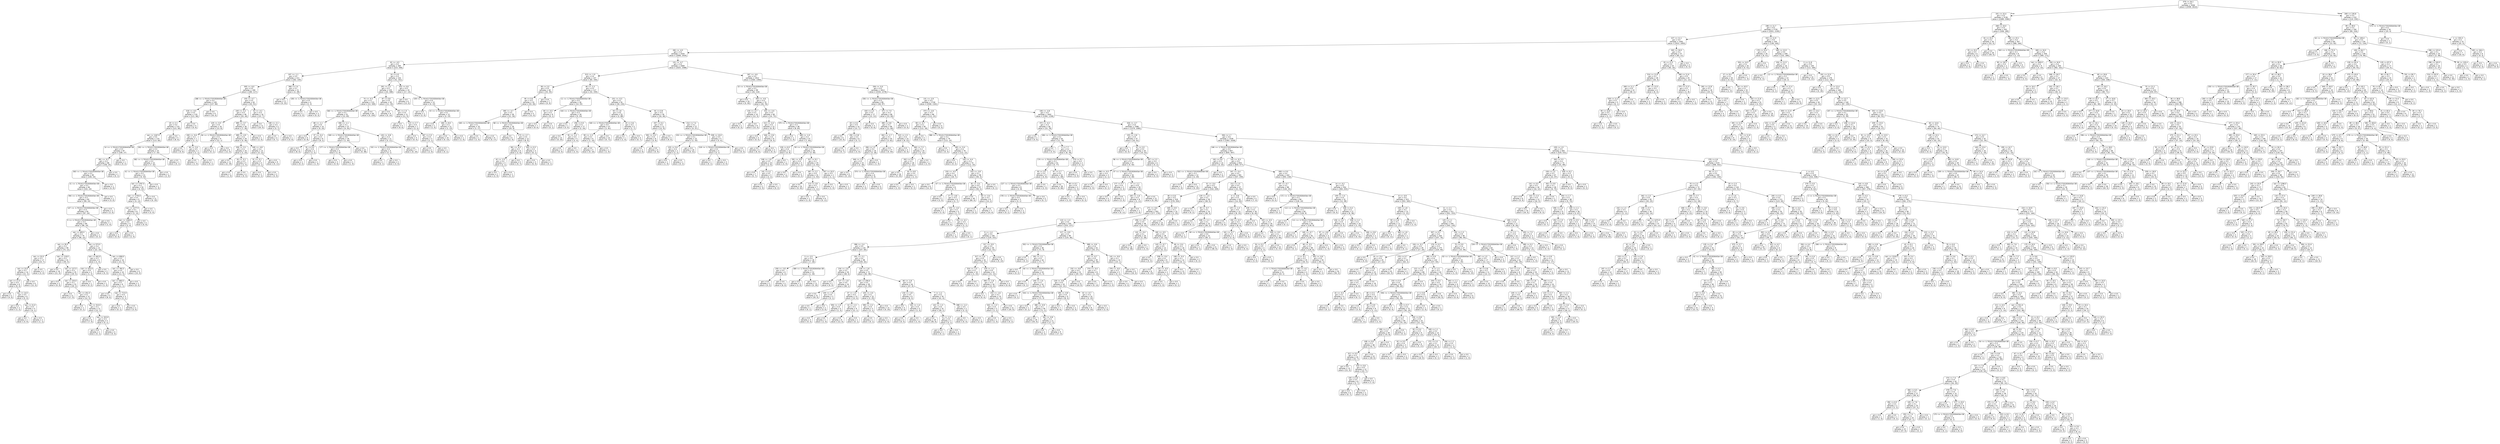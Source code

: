 digraph Tree {
node [shape=box, style="rounded", color="black", fontname=helvetica] ;
edge [fontname=helvetica] ;
0 [label="379 <= 34.1\ngini = 0.5\nsamples = 3346\nvalue = [2599, 2614]"] ;
1 [label="331 <= 15.4\ngini = 0.5\nsamples = 3136\nvalue = [2489, 2384]"] ;
0 -> 1 [labeldistance=2.5, labelangle=45, headlabel="True"] ;
2 [label="198 <= 11.7\ngini = 0.5\nsamples = 2735\nvalue = [2051, 2195]"] ;
1 -> 2 ;
3 [label="227 <= 11.1\ngini = 0.5\nsamples = 2491\nvalue = [1913, 1955]"] ;
2 -> 3 ;
4 [label="282 <= -4.5\ngini = 0.5\nsamples = 2434\nvalue = [1848, 1934]"] ;
3 -> 4 ;
5 [label="62 <= -4.5\ngini = 0.5\nsamples = 365\nvalue = [223, 346]"] ;
4 -> 5 ;
6 [label="107 <= -1.1\ngini = 0.5\nsamples = 211\nvalue = [182, 145]"] ;
5 -> 6 ;
7 [label="305 <= -6.0\ngini = 0.5\nsamples = 190\nvalue = [180, 117]"] ;
6 -> 7 ;
8 [label="288 <= -1.7014117331926443e+38\ngini = 0.4\nsamples = 128\nvalue = [137, 66]"] ;
7 -> 8 ;
9 [label="318 <= -0.5\ngini = 0.5\nsamples = 119\nvalue = [121, 66]"] ;
8 -> 9 ;
10 [label="19 <= 2.1\ngini = 0.4\nsamples = 115\nvalue = [121, 60]"] ;
9 -> 10 ;
11 [label="rain <= 1167.0\ngini = 0.5\nsamples = 110\nvalue = [113, 60]"] ;
10 -> 11 ;
12 [label="14 <= -1.7014117331926443e+38\ngini = 0.3\nsamples = 87\nvalue = [106, 27]"] ;
11 -> 12 ;
13 [label="361 <= -0.1\ngini = 0.3\nsamples = 86\nvalue = [106, 25]"] ;
12 -> 13 ;
14 [label="363 <= -1.7014117331926443e+38\ngini = 0.3\nsamples = 85\nvalue = [106, 24]"] ;
13 -> 14 ;
15 [label="21 <= -1.7014117331926443e+38\ngini = 0.3\nsamples = 84\nvalue = [102, 24]"] ;
14 -> 15 ;
16 [label="394 <= -1.7014117331926443e+38\ngini = 0.3\nsamples = 83\nvalue = [99, 24]"] ;
15 -> 16 ;
17 [label="147 <= -1.7014117331926443e+38\ngini = 0.3\nsamples = 81\nvalue = [97, 24]"] ;
16 -> 17 ;
18 [label="0 <= -1.7014117331926443e+38\ngini = 0.3\nsamples = 80\nvalue = [96, 24]"] ;
17 -> 18 ;
19 [label="rain <= 405.5\ngini = 0.3\nsamples = 79\nvalue = [96, 22]"] ;
18 -> 19 ;
20 [label="rain <= 35.5\ngini = 0.2\nsamples = 58\nvalue = [74, 12]"] ;
19 -> 20 ;
21 [label="rain <= 32.0\ngini = 0.3\nsamples = 17\nvalue = [24, 7]"] ;
20 -> 21 ;
22 [label="rain <= 23.0\ngini = 0.2\nsamples = 14\nvalue = [21, 3]"] ;
21 -> 22 ;
23 [label="rain <= 11.5\ngini = 0.4\nsamples = 8\nvalue = [9, 3]"] ;
22 -> 23 ;
24 [label="gini = 0.0\nsamples = 2\nvalue = [4, 0]"] ;
23 -> 24 ;
25 [label="rain <= 14.5\ngini = 0.5\nsamples = 6\nvalue = [5, 3]"] ;
23 -> 25 ;
26 [label="gini = 0.4\nsamples = 2\nvalue = [1, 2]"] ;
25 -> 26 ;
27 [label="rain <= 21.0\ngini = 0.3\nsamples = 4\nvalue = [4, 1]"] ;
25 -> 27 ;
28 [label="gini = 0.0\nsamples = 2\nvalue = [3, 0]"] ;
27 -> 28 ;
29 [label="gini = 0.5\nsamples = 2\nvalue = [1, 1]"] ;
27 -> 29 ;
30 [label="gini = 0.0\nsamples = 6\nvalue = [12, 0]"] ;
22 -> 30 ;
31 [label="gini = 0.5\nsamples = 3\nvalue = [3, 4]"] ;
21 -> 31 ;
32 [label="rain <= 119.0\ngini = 0.2\nsamples = 41\nvalue = [50, 5]"] ;
20 -> 32 ;
33 [label="gini = 0.0\nsamples = 16\nvalue = [21, 0]"] ;
32 -> 33 ;
34 [label="rain <= 127.5\ngini = 0.3\nsamples = 25\nvalue = [29, 5]"] ;
32 -> 34 ;
35 [label="gini = 0.0\nsamples = 2\nvalue = [0, 3]"] ;
34 -> 35 ;
36 [label="rain <= 233.0\ngini = 0.1\nsamples = 23\nvalue = [29, 2]"] ;
34 -> 36 ;
37 [label="gini = 0.0\nsamples = 11\nvalue = [17, 0]"] ;
36 -> 37 ;
38 [label="rain <= 251.5\ngini = 0.2\nsamples = 12\nvalue = [12, 2]"] ;
36 -> 38 ;
39 [label="gini = 0.0\nsamples = 1\nvalue = [0, 1]"] ;
38 -> 39 ;
40 [label="rain <= 313.5\ngini = 0.1\nsamples = 11\nvalue = [12, 1]"] ;
38 -> 40 ;
41 [label="gini = 0.0\nsamples = 6\nvalue = [7, 0]"] ;
40 -> 41 ;
42 [label="rain <= 323.0\ngini = 0.3\nsamples = 5\nvalue = [5, 1]"] ;
40 -> 42 ;
43 [label="gini = 0.0\nsamples = 1\nvalue = [0, 1]"] ;
42 -> 43 ;
44 [label="gini = 0.0\nsamples = 4\nvalue = [5, 0]"] ;
42 -> 44 ;
45 [label="rain <= 573.5\ngini = 0.4\nsamples = 21\nvalue = [22, 10]"] ;
19 -> 45 ;
46 [label="rain <= 442.0\ngini = 0.3\nsamples = 5\nvalue = [1, 5]"] ;
45 -> 46 ;
47 [label="rain <= 422.0\ngini = 0.4\nsamples = 2\nvalue = [1, 2]"] ;
46 -> 47 ;
48 [label="gini = 0.0\nsamples = 1\nvalue = [0, 2]"] ;
47 -> 48 ;
49 [label="gini = 0.0\nsamples = 1\nvalue = [1, 0]"] ;
47 -> 49 ;
50 [label="gini = 0.0\nsamples = 3\nvalue = [0, 3]"] ;
46 -> 50 ;
51 [label="rain <= 858.0\ngini = 0.3\nsamples = 16\nvalue = [21, 5]"] ;
45 -> 51 ;
52 [label="rain <= 782.5\ngini = 0.4\nsamples = 10\nvalue = [11, 5]"] ;
51 -> 52 ;
53 [label="rain <= 683.5\ngini = 0.2\nsamples = 8\nvalue = [11, 1]"] ;
52 -> 53 ;
54 [label="gini = 0.0\nsamples = 5\nvalue = [8, 0]"] ;
53 -> 54 ;
55 [label="rain <= 713.5\ngini = 0.4\nsamples = 3\nvalue = [3, 1]"] ;
53 -> 55 ;
56 [label="gini = 0.0\nsamples = 1\nvalue = [0, 1]"] ;
55 -> 56 ;
57 [label="gini = 0.0\nsamples = 2\nvalue = [3, 0]"] ;
55 -> 57 ;
58 [label="gini = 0.0\nsamples = 2\nvalue = [0, 4]"] ;
52 -> 58 ;
59 [label="gini = 0.0\nsamples = 6\nvalue = [10, 0]"] ;
51 -> 59 ;
60 [label="gini = 0.0\nsamples = 1\nvalue = [0, 2]"] ;
18 -> 60 ;
61 [label="gini = 0.0\nsamples = 1\nvalue = [1, 0]"] ;
17 -> 61 ;
62 [label="gini = 0.0\nsamples = 2\nvalue = [2, 0]"] ;
16 -> 62 ;
63 [label="gini = 0.0\nsamples = 1\nvalue = [3, 0]"] ;
15 -> 63 ;
64 [label="gini = 0.0\nsamples = 1\nvalue = [4, 0]"] ;
14 -> 64 ;
65 [label="gini = 0.0\nsamples = 1\nvalue = [0, 1]"] ;
13 -> 65 ;
66 [label="gini = 0.0\nsamples = 1\nvalue = [0, 2]"] ;
12 -> 66 ;
67 [label="292 <= -1.7014117331926443e+38\ngini = 0.3\nsamples = 23\nvalue = [7, 33]"] ;
11 -> 67 ;
68 [label="382 <= -1.7014117331926443e+38\ngini = 0.3\nsamples = 22\nvalue = [7, 32]"] ;
67 -> 68 ;
69 [label="41 <= -1.7014117331926443e+38\ngini = 0.2\nsamples = 21\nvalue = [5, 32]"] ;
68 -> 69 ;
70 [label="rain <= 1797.5\ngini = 0.2\nsamples = 20\nvalue = [4, 32]"] ;
69 -> 70 ;
71 [label="rain <= 1735.5\ngini = 0.4\nsamples = 9\nvalue = [4, 13]"] ;
70 -> 71 ;
72 [label="rain <= 1277.5\ngini = 0.2\nsamples = 8\nvalue = [2, 13]"] ;
71 -> 72 ;
73 [label="rain <= 1260.0\ngini = 0.4\nsamples = 4\nvalue = [2, 4]"] ;
72 -> 73 ;
74 [label="gini = 0.0\nsamples = 3\nvalue = [0, 4]"] ;
73 -> 74 ;
75 [label="gini = 0.0\nsamples = 1\nvalue = [2, 0]"] ;
73 -> 75 ;
76 [label="gini = 0.0\nsamples = 4\nvalue = [0, 9]"] ;
72 -> 76 ;
77 [label="gini = 0.0\nsamples = 1\nvalue = [2, 0]"] ;
71 -> 77 ;
78 [label="gini = 0.0\nsamples = 11\nvalue = [0, 19]"] ;
70 -> 78 ;
79 [label="gini = 0.0\nsamples = 1\nvalue = [1, 0]"] ;
69 -> 79 ;
80 [label="gini = 0.0\nsamples = 1\nvalue = [2, 0]"] ;
68 -> 80 ;
81 [label="gini = 0.0\nsamples = 1\nvalue = [0, 1]"] ;
67 -> 81 ;
82 [label="gini = 0.0\nsamples = 5\nvalue = [8, 0]"] ;
10 -> 82 ;
83 [label="gini = 0.0\nsamples = 4\nvalue = [0, 6]"] ;
9 -> 83 ;
84 [label="gini = 0.0\nsamples = 9\nvalue = [16, 0]"] ;
8 -> 84 ;
85 [label="155 <= -4.7\ngini = 0.5\nsamples = 62\nvalue = [43, 51]"] ;
7 -> 85 ;
86 [label="245 <= -5.2\ngini = 0.4\nsamples = 46\nvalue = [20, 44]"] ;
85 -> 86 ;
87 [label="129 <= -5.5\ngini = 0.5\nsamples = 16\nvalue = [13, 8]"] ;
86 -> 87 ;
88 [label="200 <= -5.6\ngini = 0.2\nsamples = 7\nvalue = [1, 7]"] ;
87 -> 88 ;
89 [label="gini = 0.0\nsamples = 5\nvalue = [0, 6]"] ;
88 -> 89 ;
90 [label="64 <= -5.4\ngini = 0.5\nsamples = 2\nvalue = [1, 1]"] ;
88 -> 90 ;
91 [label="gini = 0.0\nsamples = 1\nvalue = [1, 0]"] ;
90 -> 91 ;
92 [label="gini = 0.0\nsamples = 1\nvalue = [0, 1]"] ;
90 -> 92 ;
93 [label="64 <= -1.7014117331926443e+38\ngini = 0.1\nsamples = 9\nvalue = [12, 1]"] ;
87 -> 93 ;
94 [label="gini = 0.0\nsamples = 1\nvalue = [0, 1]"] ;
93 -> 94 ;
95 [label="gini = 0.0\nsamples = 8\nvalue = [12, 0]"] ;
93 -> 95 ;
96 [label="389 <= -3.7\ngini = 0.3\nsamples = 30\nvalue = [7, 36]"] ;
86 -> 96 ;
97 [label="389 <= -4.9\ngini = 0.2\nsamples = 29\nvalue = [5, 36]"] ;
96 -> 97 ;
98 [label="258 <= -5.1\ngini = 0.1\nsamples = 16\nvalue = [1, 24]"] ;
97 -> 98 ;
99 [label="gini = 0.0\nsamples = 11\nvalue = [0, 19]"] ;
98 -> 99 ;
100 [label="26 <= -5.1\ngini = 0.3\nsamples = 5\nvalue = [1, 5]"] ;
98 -> 100 ;
101 [label="gini = 0.0\nsamples = 1\nvalue = [1, 0]"] ;
100 -> 101 ;
102 [label="gini = 0.0\nsamples = 4\nvalue = [0, 5]"] ;
100 -> 102 ;
103 [label="349 <= -4.8\ngini = 0.4\nsamples = 13\nvalue = [4, 12]"] ;
97 -> 103 ;
104 [label="31 <= -5.1\ngini = 0.3\nsamples = 4\nvalue = [4, 1]"] ;
103 -> 104 ;
105 [label="gini = 0.0\nsamples = 1\nvalue = [0, 1]"] ;
104 -> 105 ;
106 [label="gini = 0.0\nsamples = 3\nvalue = [4, 0]"] ;
104 -> 106 ;
107 [label="gini = 0.0\nsamples = 9\nvalue = [0, 11]"] ;
103 -> 107 ;
108 [label="gini = 0.0\nsamples = 1\nvalue = [2, 0]"] ;
96 -> 108 ;
109 [label="53 <= -4.2\ngini = 0.4\nsamples = 16\nvalue = [23, 7]"] ;
85 -> 109 ;
110 [label="gini = 0.0\nsamples = 11\nvalue = [20, 0]"] ;
109 -> 110 ;
111 [label="108 <= -2.1\ngini = 0.4\nsamples = 5\nvalue = [3, 7]"] ;
109 -> 111 ;
112 [label="gini = 0.0\nsamples = 4\nvalue = [0, 7]"] ;
111 -> 112 ;
113 [label="gini = 0.0\nsamples = 1\nvalue = [3, 0]"] ;
111 -> 113 ;
114 [label="366 <= 2.4\ngini = 0.1\nsamples = 21\nvalue = [2, 28]"] ;
6 -> 114 ;
115 [label="gini = 0.0\nsamples = 17\nvalue = [0, 25]"] ;
114 -> 115 ;
116 [label="106 <= -1.7014117331926443e+38\ngini = 0.5\nsamples = 4\nvalue = [2, 3]"] ;
114 -> 116 ;
117 [label="gini = 0.0\nsamples = 1\nvalue = [2, 0]"] ;
116 -> 117 ;
118 [label="gini = 0.0\nsamples = 3\nvalue = [0, 3]"] ;
116 -> 118 ;
119 [label="24 <= 4.5\ngini = 0.3\nsamples = 154\nvalue = [41, 201]"] ;
5 -> 119 ;
120 [label="291 <= 1.4\ngini = 0.2\nsamples = 135\nvalue = [24, 188]"] ;
119 -> 120 ;
121 [label="74 <= -0.3\ngini = 0.1\nsamples = 115\nvalue = [13, 169]"] ;
120 -> 121 ;
122 [label="360 <= -1.7014117331926443e+38\ngini = 0.3\nsamples = 51\nvalue = [13, 65]"] ;
121 -> 122 ;
123 [label="88 <= -1.1\ngini = 0.5\nsamples = 14\nvalue = [9, 10]"] ;
122 -> 123 ;
124 [label="gini = 0.0\nsamples = 6\nvalue = [0, 8]"] ;
123 -> 124 ;
125 [label="37 <= -0.4\ngini = 0.3\nsamples = 8\nvalue = [9, 2]"] ;
123 -> 125 ;
126 [label="gini = 0.0\nsamples = 6\nvalue = [8, 0]"] ;
125 -> 126 ;
127 [label="91 <= 0.0\ngini = 0.4\nsamples = 2\nvalue = [1, 2]"] ;
125 -> 127 ;
128 [label="gini = 0.0\nsamples = 1\nvalue = [0, 2]"] ;
127 -> 128 ;
129 [label="gini = 0.0\nsamples = 1\nvalue = [1, 0]"] ;
127 -> 129 ;
130 [label="306 <= -1.1\ngini = 0.1\nsamples = 37\nvalue = [4, 55]"] ;
122 -> 130 ;
131 [label="269 <= -1.7014117331926443e+38\ngini = 0.0\nsamples = 26\nvalue = [1, 44]"] ;
130 -> 131 ;
132 [label="177 <= -1.7014117331926443e+38\ngini = 0.2\nsamples = 4\nvalue = [1, 6]"] ;
131 -> 132 ;
133 [label="gini = 0.0\nsamples = 3\nvalue = [0, 6]"] ;
132 -> 133 ;
134 [label="gini = 0.0\nsamples = 1\nvalue = [1, 0]"] ;
132 -> 134 ;
135 [label="gini = 0.0\nsamples = 22\nvalue = [0, 38]"] ;
131 -> 135 ;
136 [label="126 <= -0.8\ngini = 0.3\nsamples = 11\nvalue = [3, 11]"] ;
130 -> 136 ;
137 [label="152 <= -1.7014117331926443e+38\ngini = 0.4\nsamples = 4\nvalue = [3, 1]"] ;
136 -> 137 ;
138 [label="gini = 0.0\nsamples = 1\nvalue = [0, 1]"] ;
137 -> 138 ;
139 [label="gini = 0.0\nsamples = 3\nvalue = [3, 0]"] ;
137 -> 139 ;
140 [label="gini = 0.0\nsamples = 7\nvalue = [0, 10]"] ;
136 -> 140 ;
141 [label="gini = 0.0\nsamples = 64\nvalue = [0, 104]"] ;
121 -> 141 ;
142 [label="87 <= 0.8\ngini = 0.5\nsamples = 20\nvalue = [11, 19]"] ;
120 -> 142 ;
143 [label="gini = 0.0\nsamples = 9\nvalue = [0, 14]"] ;
142 -> 143 ;
144 [label="351 <= 1.5\ngini = 0.4\nsamples = 11\nvalue = [11, 5]"] ;
142 -> 144 ;
145 [label="gini = 0.0\nsamples = 4\nvalue = [9, 0]"] ;
144 -> 145 ;
146 [label="113 <= 2.7\ngini = 0.4\nsamples = 7\nvalue = [2, 5]"] ;
144 -> 146 ;
147 [label="gini = 0.0\nsamples = 4\nvalue = [0, 4]"] ;
146 -> 147 ;
148 [label="367 <= 3.3\ngini = 0.4\nsamples = 3\nvalue = [2, 1]"] ;
146 -> 148 ;
149 [label="gini = 0.0\nsamples = 2\nvalue = [2, 0]"] ;
148 -> 149 ;
150 [label="gini = 0.0\nsamples = 1\nvalue = [0, 1]"] ;
148 -> 150 ;
151 [label="332 <= 4.6\ngini = 0.5\nsamples = 19\nvalue = [17, 13]"] ;
119 -> 151 ;
152 [label="gini = 0.0\nsamples = 6\nvalue = [13, 0]"] ;
151 -> 152 ;
153 [label="159 <= -1.7014117331926443e+38\ngini = 0.4\nsamples = 13\nvalue = [4, 13]"] ;
151 -> 153 ;
154 [label="gini = 0.0\nsamples = 1\nvalue = [2, 0]"] ;
153 -> 154 ;
155 [label="23 <= -1.7014117331926443e+38\ngini = 0.2\nsamples = 12\nvalue = [2, 13]"] ;
153 -> 155 ;
156 [label="gini = 0.0\nsamples = 1\nvalue = [1, 0]"] ;
155 -> 156 ;
157 [label="260 <= 8.0\ngini = 0.1\nsamples = 11\nvalue = [1, 13]"] ;
155 -> 157 ;
158 [label="gini = 0.0\nsamples = 10\nvalue = [0, 13]"] ;
157 -> 158 ;
159 [label="gini = 0.0\nsamples = 1\nvalue = [1, 0]"] ;
157 -> 159 ;
160 [label="131 <= -4.7\ngini = 0.5\nsamples = 2069\nvalue = [1625, 1588]"] ;
4 -> 160 ;
161 [label="313 <= -1.9\ngini = 0.4\nsamples = 157\nvalue = [65, 194]"] ;
160 -> 161 ;
162 [label="58 <= 2.0\ngini = 0.5\nsamples = 40\nvalue = [33, 35]"] ;
161 -> 162 ;
163 [label="95 <= 0.6\ngini = 0.5\nsamples = 33\nvalue = [33, 26]"] ;
162 -> 163 ;
164 [label="385 <= -4.7\ngini = 0.5\nsamples = 28\nvalue = [21, 26]"] ;
163 -> 164 ;
165 [label="265 <= -1.7014117331926443e+38\ngini = 0.1\nsamples = 10\nvalue = [1, 17]"] ;
164 -> 165 ;
166 [label="gini = 0.0\nsamples = 1\nvalue = [1, 0]"] ;
165 -> 166 ;
167 [label="gini = 0.0\nsamples = 9\nvalue = [0, 17]"] ;
165 -> 167 ;
168 [label="68 <= -1.7014117331926443e+38\ngini = 0.4\nsamples = 18\nvalue = [20, 9]"] ;
164 -> 168 ;
169 [label="gini = 0.0\nsamples = 6\nvalue = [12, 0]"] ;
168 -> 169 ;
170 [label="173 <= -2.7\ngini = 0.5\nsamples = 12\nvalue = [8, 9]"] ;
168 -> 170 ;
171 [label="361 <= -4.3\ngini = 0.3\nsamples = 8\nvalue = [2, 8]"] ;
170 -> 171 ;
172 [label="42 <= -2.5\ngini = 0.4\nsamples = 3\nvalue = [2, 1]"] ;
171 -> 172 ;
173 [label="gini = 0.0\nsamples = 2\nvalue = [2, 0]"] ;
172 -> 173 ;
174 [label="gini = 0.0\nsamples = 1\nvalue = [0, 1]"] ;
172 -> 174 ;
175 [label="gini = 0.0\nsamples = 5\nvalue = [0, 7]"] ;
171 -> 175 ;
176 [label="353 <= 0.3\ngini = 0.2\nsamples = 4\nvalue = [6, 1]"] ;
170 -> 176 ;
177 [label="gini = 0.0\nsamples = 3\nvalue = [6, 0]"] ;
176 -> 177 ;
178 [label="gini = 0.0\nsamples = 1\nvalue = [0, 1]"] ;
176 -> 178 ;
179 [label="gini = 0.0\nsamples = 5\nvalue = [12, 0]"] ;
163 -> 179 ;
180 [label="gini = 0.0\nsamples = 7\nvalue = [0, 9]"] ;
162 -> 180 ;
181 [label="46 <= -1.3\ngini = 0.3\nsamples = 117\nvalue = [32, 159]"] ;
161 -> 181 ;
182 [label="11 <= -1.7014117331926443e+38\ngini = 0.5\nsamples = 26\nvalue = [14, 25]"] ;
181 -> 182 ;
183 [label="60 <= -0.5\ngini = 0.2\nsamples = 8\nvalue = [9, 1]"] ;
182 -> 183 ;
184 [label="gini = 0.0\nsamples = 7\nvalue = [9, 0]"] ;
183 -> 184 ;
185 [label="gini = 0.0\nsamples = 1\nvalue = [0, 1]"] ;
183 -> 185 ;
186 [label="244 <= -1.7014117331926443e+38\ngini = 0.3\nsamples = 18\nvalue = [5, 24]"] ;
182 -> 186 ;
187 [label="gini = 0.0\nsamples = 1\nvalue = [3, 0]"] ;
186 -> 187 ;
188 [label="256 <= 0.5\ngini = 0.1\nsamples = 17\nvalue = [2, 24]"] ;
186 -> 188 ;
189 [label="gini = 0.0\nsamples = 12\nvalue = [0, 20]"] ;
188 -> 189 ;
190 [label="81 <= -1.2\ngini = 0.4\nsamples = 5\nvalue = [2, 4]"] ;
188 -> 190 ;
191 [label="gini = 0.0\nsamples = 3\nvalue = [0, 4]"] ;
190 -> 191 ;
192 [label="gini = 0.0\nsamples = 2\nvalue = [2, 0]"] ;
190 -> 192 ;
193 [label="231 <= -0.3\ngini = 0.2\nsamples = 91\nvalue = [18, 134]"] ;
181 -> 193 ;
194 [label="50 <= 1.8\ngini = 0.0\nsamples = 52\nvalue = [2, 88]"] ;
193 -> 194 ;
195 [label="340 <= -1.7014117331926443e+38\ngini = 0.0\nsamples = 47\nvalue = [1, 81]"] ;
194 -> 195 ;
196 [label="90 <= -1.3\ngini = 0.2\nsamples = 6\nvalue = [1, 10]"] ;
195 -> 196 ;
197 [label="gini = 0.0\nsamples = 5\nvalue = [0, 10]"] ;
196 -> 197 ;
198 [label="gini = 0.0\nsamples = 1\nvalue = [1, 0]"] ;
196 -> 198 ;
199 [label="gini = 0.0\nsamples = 41\nvalue = [0, 71]"] ;
195 -> 199 ;
200 [label="20 <= 3.6\ngini = 0.2\nsamples = 5\nvalue = [1, 7]"] ;
194 -> 200 ;
201 [label="gini = 0.0\nsamples = 1\nvalue = [1, 0]"] ;
200 -> 201 ;
202 [label="gini = 0.0\nsamples = 4\nvalue = [0, 7]"] ;
200 -> 202 ;
203 [label="81 <= 0.8\ngini = 0.4\nsamples = 39\nvalue = [16, 46]"] ;
193 -> 203 ;
204 [label="257 <= 0.2\ngini = 0.5\nsamples = 12\nvalue = [12, 9]"] ;
203 -> 204 ;
205 [label="392 <= -0.3\ngini = 0.4\nsamples = 8\nvalue = [3, 9]"] ;
204 -> 205 ;
206 [label="gini = 0.0\nsamples = 2\nvalue = [3, 0]"] ;
205 -> 206 ;
207 [label="gini = 0.0\nsamples = 6\nvalue = [0, 9]"] ;
205 -> 207 ;
208 [label="gini = 0.0\nsamples = 4\nvalue = [9, 0]"] ;
204 -> 208 ;
209 [label="214 <= 7.4\ngini = 0.2\nsamples = 27\nvalue = [4, 37]"] ;
203 -> 209 ;
210 [label="253 <= -1.7014117331926443e+38\ngini = 0.1\nsamples = 22\nvalue = [1, 33]"] ;
209 -> 210 ;
211 [label="120 <= 5.6\ngini = 0.4\nsamples = 2\nvalue = [1, 2]"] ;
210 -> 211 ;
212 [label="gini = 0.0\nsamples = 1\nvalue = [1, 0]"] ;
211 -> 212 ;
213 [label="gini = 0.0\nsamples = 1\nvalue = [0, 2]"] ;
211 -> 213 ;
214 [label="gini = 0.0\nsamples = 20\nvalue = [0, 31]"] ;
210 -> 214 ;
215 [label="338 <= 10.0\ngini = 0.5\nsamples = 5\nvalue = [3, 4]"] ;
209 -> 215 ;
216 [label="218 <= -1.7014117331926443e+38\ngini = 0.4\nsamples = 4\nvalue = [3, 1]"] ;
215 -> 216 ;
217 [label="gini = 0.0\nsamples = 1\nvalue = [0, 1]"] ;
216 -> 217 ;
218 [label="gini = 0.0\nsamples = 3\nvalue = [3, 0]"] ;
216 -> 218 ;
219 [label="gini = 0.0\nsamples = 1\nvalue = [0, 3]"] ;
215 -> 219 ;
220 [label="267 <= -4.6\ngini = 0.5\nsamples = 1912\nvalue = [1560, 1394]"] ;
160 -> 220 ;
221 [label="15 <= -1.7014117331926443e+38\ngini = 0.3\nsamples = 99\nvalue = [26, 116]"] ;
220 -> 221 ;
222 [label="gini = 0.0\nsamples = 29\nvalue = [0, 40]"] ;
221 -> 222 ;
223 [label="355 <= -4.6\ngini = 0.4\nsamples = 70\nvalue = [26, 76]"] ;
221 -> 223 ;
224 [label="134 <= -4.7\ngini = 0.3\nsamples = 10\nvalue = [12, 3]"] ;
223 -> 224 ;
225 [label="gini = 0.0\nsamples = 2\nvalue = [0, 3]"] ;
224 -> 225 ;
226 [label="gini = 0.0\nsamples = 8\nvalue = [12, 0]"] ;
224 -> 226 ;
227 [label="331 <= -2.0\ngini = 0.3\nsamples = 60\nvalue = [14, 73]"] ;
223 -> 227 ;
228 [label="212 <= -4.4\ngini = 0.5\nsamples = 12\nvalue = [6, 8]"] ;
227 -> 228 ;
229 [label="gini = 0.0\nsamples = 4\nvalue = [0, 5]"] ;
228 -> 229 ;
230 [label="346 <= -0.6\ngini = 0.4\nsamples = 8\nvalue = [6, 3]"] ;
228 -> 230 ;
231 [label="gini = 0.0\nsamples = 5\nvalue = [6, 0]"] ;
230 -> 231 ;
232 [label="gini = 0.0\nsamples = 3\nvalue = [0, 3]"] ;
230 -> 232 ;
233 [label="375 <= -1.7014117331926443e+38\ngini = 0.2\nsamples = 48\nvalue = [8, 65]"] ;
227 -> 233 ;
234 [label="gini = 0.0\nsamples = 1\nvalue = [1, 0]"] ;
233 -> 234 ;
235 [label="389 <= -1.0\ngini = 0.2\nsamples = 47\nvalue = [7, 65]"] ;
233 -> 235 ;
236 [label="226 <= 6.0\ngini = 0.4\nsamples = 11\nvalue = [4, 9]"] ;
235 -> 236 ;
237 [label="248 <= -1.8\ngini = 0.3\nsamples = 10\nvalue = [2, 9]"] ;
236 -> 237 ;
238 [label="gini = 0.0\nsamples = 7\nvalue = [0, 7]"] ;
237 -> 238 ;
239 [label="141 <= 4.1\ngini = 0.5\nsamples = 3\nvalue = [2, 2]"] ;
237 -> 239 ;
240 [label="gini = 0.0\nsamples = 2\nvalue = [2, 0]"] ;
239 -> 240 ;
241 [label="gini = 0.0\nsamples = 1\nvalue = [0, 2]"] ;
239 -> 241 ;
242 [label="gini = 0.0\nsamples = 1\nvalue = [2, 0]"] ;
236 -> 242 ;
243 [label="93 <= -1.7014117331926443e+38\ngini = 0.1\nsamples = 36\nvalue = [3, 56]"] ;
235 -> 243 ;
244 [label="291 <= -0.0\ngini = 0.4\nsamples = 3\nvalue = [1, 2]"] ;
243 -> 244 ;
245 [label="gini = 0.0\nsamples = 1\nvalue = [1, 0]"] ;
244 -> 245 ;
246 [label="gini = 0.0\nsamples = 2\nvalue = [0, 2]"] ;
244 -> 246 ;
247 [label="327 <= 9.1\ngini = 0.1\nsamples = 33\nvalue = [2, 54]"] ;
243 -> 247 ;
248 [label="287 <= 2.2\ngini = 0.0\nsamples = 31\nvalue = [1, 53]"] ;
247 -> 248 ;
249 [label="gini = 0.0\nsamples = 24\nvalue = [0, 42]"] ;
248 -> 249 ;
250 [label="113 <= 2.8\ngini = 0.2\nsamples = 7\nvalue = [1, 11]"] ;
248 -> 250 ;
251 [label="gini = 0.0\nsamples = 1\nvalue = [1, 0]"] ;
250 -> 251 ;
252 [label="gini = 0.0\nsamples = 6\nvalue = [0, 11]"] ;
250 -> 252 ;
253 [label="357 <= 10.5\ngini = 0.5\nsamples = 2\nvalue = [1, 1]"] ;
247 -> 253 ;
254 [label="gini = 0.0\nsamples = 1\nvalue = [1, 0]"] ;
253 -> 254 ;
255 [label="gini = 0.0\nsamples = 1\nvalue = [0, 1]"] ;
253 -> 255 ;
256 [label="336 <= -5.0\ngini = 0.5\nsamples = 1813\nvalue = [1534, 1278]"] ;
220 -> 256 ;
257 [label="256 <= -1.7014117331926443e+38\ngini = 0.3\nsamples = 85\nvalue = [28, 97]"] ;
256 -> 257 ;
258 [label="320 <= 2.5\ngini = 0.5\nsamples = 17\nvalue = [13, 13]"] ;
257 -> 258 ;
259 [label="18 <= 0.2\ngini = 0.5\nsamples = 14\nvalue = [13, 7]"] ;
258 -> 259 ;
260 [label="gini = 0.0\nsamples = 6\nvalue = [10, 0]"] ;
259 -> 260 ;
261 [label="292 <= 0.8\ngini = 0.4\nsamples = 8\nvalue = [3, 7]"] ;
259 -> 261 ;
262 [label="gini = 0.0\nsamples = 6\nvalue = [0, 7]"] ;
261 -> 262 ;
263 [label="gini = 0.0\nsamples = 2\nvalue = [3, 0]"] ;
261 -> 263 ;
264 [label="gini = 0.0\nsamples = 3\nvalue = [0, 6]"] ;
258 -> 264 ;
265 [label="371 <= 7.0\ngini = 0.3\nsamples = 68\nvalue = [15, 84]"] ;
257 -> 265 ;
266 [label="385 <= 0.8\ngini = 0.2\nsamples = 66\nvalue = [11, 84]"] ;
265 -> 266 ;
267 [label="363 <= -1.7\ngini = 0.1\nsamples = 43\nvalue = [3, 62]"] ;
266 -> 267 ;
268 [label="284 <= 1.5\ngini = 0.2\nsamples = 16\nvalue = [3, 18]"] ;
267 -> 268 ;
269 [label="346 <= -2.9\ngini = 0.2\nsamples = 15\nvalue = [2, 18]"] ;
268 -> 269 ;
270 [label="gini = 0.0\nsamples = 9\nvalue = [0, 13]"] ;
269 -> 270 ;
271 [label="374 <= -1.7014117331926443e+38\ngini = 0.4\nsamples = 6\nvalue = [2, 5]"] ;
269 -> 271 ;
272 [label="gini = 0.0\nsamples = 2\nvalue = [2, 0]"] ;
271 -> 272 ;
273 [label="gini = 0.0\nsamples = 4\nvalue = [0, 5]"] ;
271 -> 273 ;
274 [label="gini = 0.0\nsamples = 1\nvalue = [1, 0]"] ;
268 -> 274 ;
275 [label="gini = 0.0\nsamples = 27\nvalue = [0, 44]"] ;
267 -> 275 ;
276 [label="323 <= 1.5\ngini = 0.4\nsamples = 23\nvalue = [8, 22]"] ;
266 -> 276 ;
277 [label="gini = 0.0\nsamples = 4\nvalue = [6, 0]"] ;
276 -> 277 ;
278 [label="360 <= 7.3\ngini = 0.2\nsamples = 19\nvalue = [2, 22]"] ;
276 -> 278 ;
279 [label="302 <= 5.8\ngini = 0.1\nsamples = 18\nvalue = [1, 22]"] ;
278 -> 279 ;
280 [label="gini = 0.0\nsamples = 16\nvalue = [0, 20]"] ;
279 -> 280 ;
281 [label="16 <= 6.8\ngini = 0.4\nsamples = 2\nvalue = [1, 2]"] ;
279 -> 281 ;
282 [label="gini = 0.0\nsamples = 1\nvalue = [1, 0]"] ;
281 -> 282 ;
283 [label="gini = 0.0\nsamples = 1\nvalue = [0, 2]"] ;
281 -> 283 ;
284 [label="gini = 0.0\nsamples = 1\nvalue = [1, 0]"] ;
278 -> 284 ;
285 [label="gini = 0.0\nsamples = 2\nvalue = [4, 0]"] ;
265 -> 285 ;
286 [label="131 <= -2.9\ngini = 0.5\nsamples = 1728\nvalue = [1506, 1181]"] ;
256 -> 286 ;
287 [label="373 <= -2.8\ngini = 0.3\nsamples = 86\nvalue = [112, 23]"] ;
286 -> 287 ;
288 [label="58 <= -4.7\ngini = 0.2\nsamples = 82\nvalue = [112, 18]"] ;
287 -> 288 ;
289 [label="gini = 0.0\nsamples = 3\nvalue = [0, 3]"] ;
288 -> 289 ;
290 [label="386 <= -1.7014117331926443e+38\ngini = 0.2\nsamples = 79\nvalue = [112, 15]"] ;
288 -> 290 ;
291 [label="gini = 0.0\nsamples = 3\nvalue = [0, 3]"] ;
290 -> 291 ;
292 [label="185 <= -5.4\ngini = 0.2\nsamples = 76\nvalue = [112, 12]"] ;
290 -> 292 ;
293 [label="gini = 0.0\nsamples = 2\nvalue = [0, 2]"] ;
292 -> 293 ;
294 [label="145 <= -4.4\ngini = 0.2\nsamples = 74\nvalue = [112, 10]"] ;
292 -> 294 ;
295 [label="233 <= -4.5\ngini = 0.4\nsamples = 16\nvalue = [18, 7]"] ;
294 -> 295 ;
296 [label="gini = 0.0\nsamples = 8\nvalue = [14, 0]"] ;
295 -> 296 ;
297 [label="47 <= -1.7014117331926443e+38\ngini = 0.5\nsamples = 8\nvalue = [4, 7]"] ;
295 -> 297 ;
298 [label="gini = 0.0\nsamples = 2\nvalue = [2, 0]"] ;
297 -> 298 ;
299 [label="17 <= -4.8\ngini = 0.3\nsamples = 6\nvalue = [2, 7]"] ;
297 -> 299 ;
300 [label="gini = 0.0\nsamples = 1\nvalue = [1, 0]"] ;
299 -> 300 ;
301 [label="234 <= -4.4\ngini = 0.2\nsamples = 5\nvalue = [1, 7]"] ;
299 -> 301 ;
302 [label="gini = 0.0\nsamples = 3\nvalue = [0, 6]"] ;
301 -> 302 ;
303 [label="201 <= -4.1\ngini = 0.5\nsamples = 2\nvalue = [1, 1]"] ;
301 -> 303 ;
304 [label="gini = 0.0\nsamples = 1\nvalue = [1, 0]"] ;
303 -> 304 ;
305 [label="gini = 0.0\nsamples = 1\nvalue = [0, 1]"] ;
303 -> 305 ;
306 [label="315 <= -2.8\ngini = 0.1\nsamples = 58\nvalue = [94, 3]"] ;
294 -> 306 ;
307 [label="82 <= -3.4\ngini = 0.0\nsamples = 57\nvalue = [94, 2]"] ;
306 -> 307 ;
308 [label="gini = 0.0\nsamples = 49\nvalue = [80, 0]"] ;
307 -> 308 ;
309 [label="46 <= -3.4\ngini = 0.2\nsamples = 8\nvalue = [14, 2]"] ;
307 -> 309 ;
310 [label="gini = 0.0\nsamples = 1\nvalue = [0, 2]"] ;
309 -> 310 ;
311 [label="gini = 0.0\nsamples = 7\nvalue = [14, 0]"] ;
309 -> 311 ;
312 [label="gini = 0.0\nsamples = 1\nvalue = [0, 1]"] ;
306 -> 312 ;
313 [label="gini = 0.0\nsamples = 4\nvalue = [0, 5]"] ;
287 -> 313 ;
314 [label="106 <= -2.8\ngini = 0.5\nsamples = 1642\nvalue = [1394, 1158]"] ;
286 -> 314 ;
315 [label="372 <= -4.2\ngini = 0.3\nsamples = 56\nvalue = [15, 78]"] ;
314 -> 315 ;
316 [label="gini = 0.0\nsamples = 2\nvalue = [4, 0]"] ;
315 -> 316 ;
317 [label="284 <= -1.7014117331926443e+38\ngini = 0.2\nsamples = 54\nvalue = [11, 78]"] ;
315 -> 317 ;
318 [label="gini = 0.0\nsamples = 1\nvalue = [3, 0]"] ;
317 -> 318 ;
319 [label="4 <= 7.7\ngini = 0.2\nsamples = 53\nvalue = [8, 78]"] ;
317 -> 319 ;
320 [label="174 <= -1.7014117331926443e+38\ngini = 0.1\nsamples = 51\nvalue = [5, 77]"] ;
319 -> 320 ;
321 [label="30 <= 2.0\ngini = 0.4\nsamples = 9\nvalue = [4, 8]"] ;
320 -> 321 ;
322 [label="227 <= -1.7014117331926443e+38\ngini = 0.3\nsamples = 8\nvalue = [2, 8]"] ;
321 -> 322 ;
323 [label="278 <= -1.7014117331926443e+38\ngini = 0.4\nsamples = 3\nvalue = [2, 1]"] ;
322 -> 323 ;
324 [label="gini = 0.0\nsamples = 1\nvalue = [0, 1]"] ;
323 -> 324 ;
325 [label="gini = 0.0\nsamples = 2\nvalue = [2, 0]"] ;
323 -> 325 ;
326 [label="gini = 0.0\nsamples = 5\nvalue = [0, 7]"] ;
322 -> 326 ;
327 [label="gini = 0.0\nsamples = 1\nvalue = [2, 0]"] ;
321 -> 327 ;
328 [label="67 <= 2.7\ngini = 0.0\nsamples = 42\nvalue = [1, 69]"] ;
320 -> 328 ;
329 [label="gini = 0.0\nsamples = 39\nvalue = [0, 66]"] ;
328 -> 329 ;
330 [label="69 <= 6.1\ngini = 0.4\nsamples = 3\nvalue = [1, 3]"] ;
328 -> 330 ;
331 [label="gini = 0.0\nsamples = 1\nvalue = [1, 0]"] ;
330 -> 331 ;
332 [label="gini = 0.0\nsamples = 2\nvalue = [0, 3]"] ;
330 -> 332 ;
333 [label="279 <= 9.1\ngini = 0.4\nsamples = 2\nvalue = [3, 1]"] ;
319 -> 333 ;
334 [label="gini = 0.0\nsamples = 1\nvalue = [3, 0]"] ;
333 -> 334 ;
335 [label="gini = 0.0\nsamples = 1\nvalue = [0, 1]"] ;
333 -> 335 ;
336 [label="326 <= -2.7\ngini = 0.5\nsamples = 1586\nvalue = [1379, 1080]"] ;
314 -> 336 ;
337 [label="155 <= -2.8\ngini = 0.4\nsamples = 47\nvalue = [16, 52]"] ;
336 -> 337 ;
338 [label="gini = 0.0\nsamples = 4\nvalue = [6, 0]"] ;
337 -> 338 ;
339 [label="41 <= 2.0\ngini = 0.3\nsamples = 43\nvalue = [10, 52]"] ;
337 -> 339 ;
340 [label="96 <= -1.7014117331926443e+38\ngini = 0.2\nsamples = 37\nvalue = [5, 50]"] ;
339 -> 340 ;
341 [label="298 <= -0.5\ngini = 0.4\nsamples = 3\nvalue = [2, 1]"] ;
340 -> 341 ;
342 [label="gini = 0.0\nsamples = 2\nvalue = [2, 0]"] ;
341 -> 342 ;
343 [label="gini = 0.0\nsamples = 1\nvalue = [0, 1]"] ;
341 -> 343 ;
344 [label="37 <= -1.7014117331926443e+38\ngini = 0.1\nsamples = 34\nvalue = [3, 49]"] ;
340 -> 344 ;
345 [label="177 <= 0.7\ngini = 0.4\nsamples = 5\nvalue = [2, 4]"] ;
344 -> 345 ;
346 [label="gini = 0.0\nsamples = 4\nvalue = [0, 4]"] ;
345 -> 346 ;
347 [label="gini = 0.0\nsamples = 1\nvalue = [2, 0]"] ;
345 -> 347 ;
348 [label="77 <= -1.1\ngini = 0.0\nsamples = 29\nvalue = [1, 45]"] ;
344 -> 348 ;
349 [label="165 <= -1.6\ngini = 0.2\nsamples = 8\nvalue = [1, 11]"] ;
348 -> 349 ;
350 [label="gini = 0.0\nsamples = 7\nvalue = [0, 11]"] ;
349 -> 350 ;
351 [label="gini = 0.0\nsamples = 1\nvalue = [1, 0]"] ;
349 -> 351 ;
352 [label="gini = 0.0\nsamples = 21\nvalue = [0, 34]"] ;
348 -> 352 ;
353 [label="207 <= 2.3\ngini = 0.4\nsamples = 6\nvalue = [5, 2]"] ;
339 -> 353 ;
354 [label="gini = 0.0\nsamples = 4\nvalue = [5, 0]"] ;
353 -> 354 ;
355 [label="gini = 0.0\nsamples = 2\nvalue = [0, 2]"] ;
353 -> 355 ;
356 [label="356 <= 1.7\ngini = 0.5\nsamples = 1539\nvalue = [1363, 1028]"] ;
336 -> 356 ;
357 [label="246 <= -1.7014117331926443e+38\ngini = 0.5\nsamples = 847\nvalue = [834, 497]"] ;
356 -> 357 ;
358 [label="192 <= 0.6\ngini = 0.3\nsamples = 14\nvalue = [4, 20]"] ;
357 -> 358 ;
359 [label="322 <= -1.7014117331926443e+38\ngini = 0.1\nsamples = 12\nvalue = [1, 20]"] ;
358 -> 359 ;
360 [label="gini = 0.0\nsamples = 1\nvalue = [1, 0]"] ;
359 -> 360 ;
361 [label="gini = 0.0\nsamples = 11\nvalue = [0, 20]"] ;
359 -> 361 ;
362 [label="gini = 0.0\nsamples = 2\nvalue = [3, 0]"] ;
358 -> 362 ;
363 [label="142 <= -0.3\ngini = 0.5\nsamples = 833\nvalue = [830, 477]"] ;
357 -> 363 ;
364 [label="347 <= -0.4\ngini = 0.5\nsamples = 391\nvalue = [337, 259]"] ;
363 -> 364 ;
365 [label="51 <= -0.4\ngini = 0.5\nsamples = 344\nvalue = [316, 209]"] ;
364 -> 365 ;
366 [label="38 <= 0.0\ngini = 0.5\nsamples = 318\nvalue = [278, 204]"] ;
365 -> 366 ;
367 [label="271 <= -0.6\ngini = 0.5\nsamples = 303\nvalue = [277, 179]"] ;
366 -> 367 ;
368 [label="110 <= -1.3\ngini = 0.5\nsamples = 255\nvalue = [253, 137]"] ;
367 -> 368 ;
369 [label="9 <= -1.4\ngini = 0.5\nsamples = 156\nvalue = [129, 101]"] ;
368 -> 369 ;
370 [label="386 <= -2.4\ngini = 0.5\nsamples = 116\nvalue = [107, 60]"] ;
369 -> 370 ;
371 [label="3 <= -2.5\ngini = 0.4\nsamples = 18\nvalue = [7, 18]"] ;
370 -> 371 ;
372 [label="259 <= -2.8\ngini = 0.4\nsamples = 6\nvalue = [6, 2]"] ;
371 -> 372 ;
373 [label="gini = 0.0\nsamples = 2\nvalue = [0, 2]"] ;
372 -> 373 ;
374 [label="gini = 0.0\nsamples = 4\nvalue = [6, 0]"] ;
372 -> 374 ;
375 [label="389 <= -1.7014117331926443e+38\ngini = 0.1\nsamples = 12\nvalue = [1, 16]"] ;
371 -> 375 ;
376 [label="gini = 0.0\nsamples = 1\nvalue = [1, 0]"] ;
375 -> 376 ;
377 [label="gini = 0.0\nsamples = 11\nvalue = [0, 16]"] ;
375 -> 377 ;
378 [label="201 <= -2.1\ngini = 0.4\nsamples = 98\nvalue = [100, 42]"] ;
370 -> 378 ;
379 [label="234 <= -2.6\ngini = 0.2\nsamples = 26\nvalue = [38, 4]"] ;
378 -> 379 ;
380 [label="gini = 0.0\nsamples = 2\nvalue = [0, 3]"] ;
379 -> 380 ;
381 [label="127 <= -1.8\ngini = 0.0\nsamples = 24\nvalue = [38, 1]"] ;
379 -> 381 ;
382 [label="gini = 0.0\nsamples = 21\nvalue = [35, 0]"] ;
381 -> 382 ;
383 [label="105 <= -1.9\ngini = 0.4\nsamples = 3\nvalue = [3, 1]"] ;
381 -> 383 ;
384 [label="gini = 0.0\nsamples = 1\nvalue = [0, 1]"] ;
383 -> 384 ;
385 [label="gini = 0.0\nsamples = 2\nvalue = [3, 0]"] ;
383 -> 385 ;
386 [label="129 <= -1.8\ngini = 0.5\nsamples = 72\nvalue = [62, 38]"] ;
378 -> 386 ;
387 [label="rain <= 256.0\ngini = 0.4\nsamples = 28\nvalue = [15, 29]"] ;
386 -> 387 ;
388 [label="37 <= -1.9\ngini = 0.4\nsamples = 13\nvalue = [13, 4]"] ;
387 -> 388 ;
389 [label="356 <= -1.9\ngini = 0.4\nsamples = 4\nvalue = [1, 3]"] ;
388 -> 389 ;
390 [label="gini = 0.0\nsamples = 3\nvalue = [0, 3]"] ;
389 -> 390 ;
391 [label="gini = 0.0\nsamples = 1\nvalue = [1, 0]"] ;
389 -> 391 ;
392 [label="14 <= -1.3\ngini = 0.1\nsamples = 9\nvalue = [12, 1]"] ;
388 -> 392 ;
393 [label="gini = 0.0\nsamples = 8\nvalue = [12, 0]"] ;
392 -> 393 ;
394 [label="gini = 0.0\nsamples = 1\nvalue = [0, 1]"] ;
392 -> 394 ;
395 [label="103 <= -2.0\ngini = 0.1\nsamples = 15\nvalue = [2, 25]"] ;
387 -> 395 ;
396 [label="390 <= -2.2\ngini = 0.4\nsamples = 3\nvalue = [2, 1]"] ;
395 -> 396 ;
397 [label="gini = 0.0\nsamples = 1\nvalue = [0, 1]"] ;
396 -> 397 ;
398 [label="gini = 0.0\nsamples = 2\nvalue = [2, 0]"] ;
396 -> 398 ;
399 [label="gini = 0.0\nsamples = 12\nvalue = [0, 24]"] ;
395 -> 399 ;
400 [label="66 <= -1.8\ngini = 0.3\nsamples = 44\nvalue = [47, 9]"] ;
386 -> 400 ;
401 [label="134 <= -1.8\ngini = 0.5\nsamples = 9\nvalue = [6, 5]"] ;
400 -> 401 ;
402 [label="gini = 0.0\nsamples = 4\nvalue = [5, 0]"] ;
401 -> 402 ;
403 [label="192 <= -1.4\ngini = 0.3\nsamples = 5\nvalue = [1, 5]"] ;
401 -> 403 ;
404 [label="gini = 0.0\nsamples = 4\nvalue = [0, 5]"] ;
403 -> 404 ;
405 [label="gini = 0.0\nsamples = 1\nvalue = [1, 0]"] ;
403 -> 405 ;
406 [label="7 <= -1.2\ngini = 0.2\nsamples = 35\nvalue = [41, 4]"] ;
400 -> 406 ;
407 [label="142 <= -1.3\ngini = 0.0\nsamples = 32\nvalue = [39, 1]"] ;
406 -> 407 ;
408 [label="gini = 0.0\nsamples = 29\nvalue = [36, 0]"] ;
407 -> 408 ;
409 [label="74 <= -1.5\ngini = 0.4\nsamples = 3\nvalue = [3, 1]"] ;
407 -> 409 ;
410 [label="gini = 0.0\nsamples = 1\nvalue = [0, 1]"] ;
409 -> 410 ;
411 [label="gini = 0.0\nsamples = 2\nvalue = [3, 0]"] ;
409 -> 411 ;
412 [label="288 <= -1.4\ngini = 0.5\nsamples = 3\nvalue = [2, 3]"] ;
406 -> 412 ;
413 [label="gini = 0.0\nsamples = 2\nvalue = [0, 3]"] ;
412 -> 413 ;
414 [label="gini = 0.0\nsamples = 1\nvalue = [2, 0]"] ;
412 -> 414 ;
415 [label="317 <= -0.9\ngini = 0.5\nsamples = 40\nvalue = [22, 41]"] ;
369 -> 415 ;
416 [label="317 <= -1.6\ngini = 0.5\nsamples = 32\nvalue = [22, 27]"] ;
415 -> 416 ;
417 [label="324 <= -1.0\ngini = 0.1\nsamples = 10\nvalue = [1, 15]"] ;
416 -> 417 ;
418 [label="gini = 0.0\nsamples = 9\nvalue = [0, 15]"] ;
417 -> 418 ;
419 [label="gini = 0.0\nsamples = 1\nvalue = [1, 0]"] ;
417 -> 419 ;
420 [label="129 <= -1.3\ngini = 0.5\nsamples = 22\nvalue = [21, 12]"] ;
416 -> 420 ;
421 [label="394 <= -1.8\ngini = 0.3\nsamples = 18\nvalue = [21, 6]"] ;
420 -> 421 ;
422 [label="gini = 0.0\nsamples = 3\nvalue = [0, 4]"] ;
421 -> 422 ;
423 [label="153 <= -1.6\ngini = 0.2\nsamples = 15\nvalue = [21, 2]"] ;
421 -> 423 ;
424 [label="342 <= -1.3\ngini = 0.4\nsamples = 3\nvalue = [1, 2]"] ;
423 -> 424 ;
425 [label="gini = 0.0\nsamples = 1\nvalue = [1, 0]"] ;
424 -> 425 ;
426 [label="gini = 0.0\nsamples = 2\nvalue = [0, 2]"] ;
424 -> 426 ;
427 [label="gini = 0.0\nsamples = 12\nvalue = [20, 0]"] ;
423 -> 427 ;
428 [label="gini = 0.0\nsamples = 4\nvalue = [0, 6]"] ;
420 -> 428 ;
429 [label="gini = 0.0\nsamples = 8\nvalue = [0, 14]"] ;
415 -> 429 ;
430 [label="217 <= -0.9\ngini = 0.3\nsamples = 99\nvalue = [124, 36]"] ;
368 -> 430 ;
431 [label="352 <= -1.7014117331926443e+38\ngini = 0.2\nsamples = 46\nvalue = [71, 9]"] ;
430 -> 431 ;
432 [label="gini = 0.0\nsamples = 2\nvalue = [0, 2]"] ;
431 -> 432 ;
433 [label="192 <= -2.1\ngini = 0.2\nsamples = 44\nvalue = [71, 7]"] ;
431 -> 433 ;
434 [label="gini = 0.0\nsamples = 1\nvalue = [0, 2]"] ;
433 -> 434 ;
435 [label="64 <= -1.7014117331926443e+38\ngini = 0.1\nsamples = 43\nvalue = [71, 5]"] ;
433 -> 435 ;
436 [label="gini = 0.0\nsamples = 1\nvalue = [0, 1]"] ;
435 -> 436 ;
437 [label="146 <= -1.6\ngini = 0.1\nsamples = 42\nvalue = [71, 4]"] ;
435 -> 437 ;
438 [label="gini = 0.0\nsamples = 1\nvalue = [0, 1]"] ;
437 -> 438 ;
439 [label="334 <= -1.7014117331926443e+38\ngini = 0.1\nsamples = 41\nvalue = [71, 3]"] ;
437 -> 439 ;
440 [label="gini = 0.0\nsamples = 1\nvalue = [0, 1]"] ;
439 -> 440 ;
441 [label="380 <= -0.9\ngini = 0.1\nsamples = 40\nvalue = [71, 2]"] ;
439 -> 441 ;
442 [label="gini = 0.0\nsamples = 29\nvalue = [54, 0]"] ;
441 -> 442 ;
443 [label="181 <= -0.8\ngini = 0.2\nsamples = 11\nvalue = [17, 2]"] ;
441 -> 443 ;
444 [label="gini = 0.0\nsamples = 2\nvalue = [0, 2]"] ;
443 -> 444 ;
445 [label="gini = 0.0\nsamples = 9\nvalue = [17, 0]"] ;
443 -> 445 ;
446 [label="388 <= -0.6\ngini = 0.4\nsamples = 53\nvalue = [53, 27]"] ;
430 -> 446 ;
447 [label="322 <= -0.7\ngini = 0.5\nsamples = 39\nvalue = [30, 26]"] ;
446 -> 447 ;
448 [label="232 <= -0.8\ngini = 0.4\nsamples = 31\nvalue = [29, 13]"] ;
447 -> 448 ;
449 [label="128 <= -0.9\ngini = 0.5\nsamples = 19\nvalue = [10, 13]"] ;
448 -> 449 ;
450 [label="290 <= -0.8\ngini = 0.4\nsamples = 9\nvalue = [8, 3]"] ;
449 -> 450 ;
451 [label="gini = 0.0\nsamples = 7\nvalue = [8, 0]"] ;
450 -> 451 ;
452 [label="gini = 0.0\nsamples = 2\nvalue = [0, 3]"] ;
450 -> 452 ;
453 [label="32 <= -0.7\ngini = 0.3\nsamples = 10\nvalue = [2, 10]"] ;
449 -> 453 ;
454 [label="gini = 0.0\nsamples = 8\nvalue = [0, 10]"] ;
453 -> 454 ;
455 [label="gini = 0.0\nsamples = 2\nvalue = [2, 0]"] ;
453 -> 455 ;
456 [label="gini = 0.0\nsamples = 12\nvalue = [19, 0]"] ;
448 -> 456 ;
457 [label="374 <= -0.4\ngini = 0.1\nsamples = 8\nvalue = [1, 13]"] ;
447 -> 457 ;
458 [label="gini = 0.0\nsamples = 7\nvalue = [0, 13]"] ;
457 -> 458 ;
459 [label="gini = 0.0\nsamples = 1\nvalue = [1, 0]"] ;
457 -> 459 ;
460 [label="141 <= -0.6\ngini = 0.1\nsamples = 14\nvalue = [23, 1]"] ;
446 -> 460 ;
461 [label="376 <= -0.6\ngini = 0.3\nsamples = 5\nvalue = [5, 1]"] ;
460 -> 461 ;
462 [label="gini = 0.0\nsamples = 4\nvalue = [5, 0]"] ;
461 -> 462 ;
463 [label="gini = 0.0\nsamples = 1\nvalue = [0, 1]"] ;
461 -> 463 ;
464 [label="gini = 0.0\nsamples = 9\nvalue = [18, 0]"] ;
460 -> 464 ;
465 [label="356 <= -0.5\ngini = 0.5\nsamples = 48\nvalue = [24, 42]"] ;
367 -> 465 ;
466 [label="141 <= -0.4\ngini = 0.1\nsamples = 20\nvalue = [2, 28]"] ;
465 -> 466 ;
467 [label="gini = 0.0\nsamples = 18\nvalue = [0, 28]"] ;
466 -> 467 ;
468 [label="gini = 0.0\nsamples = 2\nvalue = [2, 0]"] ;
466 -> 468 ;
469 [label="182 <= -0.5\ngini = 0.5\nsamples = 28\nvalue = [22, 14]"] ;
465 -> 469 ;
470 [label="143 <= -0.7\ngini = 0.5\nsamples = 12\nvalue = [6, 11]"] ;
469 -> 470 ;
471 [label="gini = 0.0\nsamples = 4\nvalue = [5, 0]"] ;
470 -> 471 ;
472 [label="258 <= -0.4\ngini = 0.2\nsamples = 8\nvalue = [1, 11]"] ;
470 -> 472 ;
473 [label="gini = 0.0\nsamples = 6\nvalue = [0, 10]"] ;
472 -> 473 ;
474 [label="131 <= -0.5\ngini = 0.5\nsamples = 2\nvalue = [1, 1]"] ;
472 -> 474 ;
475 [label="gini = 0.0\nsamples = 1\nvalue = [1, 0]"] ;
474 -> 475 ;
476 [label="gini = 0.0\nsamples = 1\nvalue = [0, 1]"] ;
474 -> 476 ;
477 [label="46 <= -0.4\ngini = 0.3\nsamples = 16\nvalue = [16, 3]"] ;
469 -> 477 ;
478 [label="108 <= -0.4\ngini = 0.1\nsamples = 14\nvalue = [16, 1]"] ;
477 -> 478 ;
479 [label="gini = 0.0\nsamples = 13\nvalue = [16, 0]"] ;
478 -> 479 ;
480 [label="gini = 0.0\nsamples = 1\nvalue = [0, 1]"] ;
478 -> 480 ;
481 [label="gini = 0.0\nsamples = 2\nvalue = [0, 2]"] ;
477 -> 481 ;
482 [label="168 <= 0.9\ngini = 0.1\nsamples = 15\nvalue = [1, 25]"] ;
366 -> 482 ;
483 [label="gini = 0.0\nsamples = 14\nvalue = [0, 25]"] ;
482 -> 483 ;
484 [label="gini = 0.0\nsamples = 1\nvalue = [1, 0]"] ;
482 -> 484 ;
485 [label="129 <= -1.5\ngini = 0.2\nsamples = 26\nvalue = [38, 5]"] ;
365 -> 485 ;
486 [label="gini = 0.0\nsamples = 2\nvalue = [0, 2]"] ;
485 -> 486 ;
487 [label="30 <= -0.7\ngini = 0.1\nsamples = 24\nvalue = [38, 3]"] ;
485 -> 487 ;
488 [label="gini = 0.0\nsamples = 1\nvalue = [0, 1]"] ;
487 -> 488 ;
489 [label="348 <= -1.1\ngini = 0.1\nsamples = 23\nvalue = [38, 2]"] ;
487 -> 489 ;
490 [label="gini = 0.0\nsamples = 1\nvalue = [0, 1]"] ;
489 -> 490 ;
491 [label="60 <= -1.7014117331926443e+38\ngini = 0.0\nsamples = 22\nvalue = [38, 1]"] ;
489 -> 491 ;
492 [label="gini = 0.0\nsamples = 1\nvalue = [0, 1]"] ;
491 -> 492 ;
493 [label="gini = 0.0\nsamples = 21\nvalue = [38, 0]"] ;
491 -> 493 ;
494 [label="212 <= 1.0\ngini = 0.4\nsamples = 47\nvalue = [21, 50]"] ;
364 -> 494 ;
495 [label="4 <= -0.8\ngini = 0.3\nsamples = 43\nvalue = [14, 50]"] ;
494 -> 495 ;
496 [label="125 <= -1.3\ngini = 0.5\nsamples = 13\nvalue = [8, 10]"] ;
495 -> 496 ;
497 [label="gini = 0.0\nsamples = 4\nvalue = [0, 6]"] ;
496 -> 497 ;
498 [label="192 <= -0.3\ngini = 0.4\nsamples = 9\nvalue = [8, 4]"] ;
496 -> 498 ;
499 [label="161 <= -0.7\ngini = 0.4\nsamples = 4\nvalue = [2, 4]"] ;
498 -> 499 ;
500 [label="gini = 0.0\nsamples = 2\nvalue = [2, 0]"] ;
499 -> 500 ;
501 [label="gini = 0.0\nsamples = 2\nvalue = [0, 4]"] ;
499 -> 501 ;
502 [label="gini = 0.0\nsamples = 5\nvalue = [6, 0]"] ;
498 -> 502 ;
503 [label="228 <= -1.7\ngini = 0.2\nsamples = 30\nvalue = [6, 40]"] ;
495 -> 503 ;
504 [label="gini = 0.0\nsamples = 1\nvalue = [1, 0]"] ;
503 -> 504 ;
505 [label="325 <= -0.5\ngini = 0.2\nsamples = 29\nvalue = [5, 40]"] ;
503 -> 505 ;
506 [label="gini = 0.0\nsamples = 2\nvalue = [2, 0]"] ;
505 -> 506 ;
507 [label="359 <= -0.5\ngini = 0.1\nsamples = 27\nvalue = [3, 40]"] ;
505 -> 507 ;
508 [label="54 <= 0.2\ngini = 0.5\nsamples = 4\nvalue = [3, 3]"] ;
507 -> 508 ;
509 [label="gini = 0.0\nsamples = 3\nvalue = [3, 0]"] ;
508 -> 509 ;
510 [label="gini = 0.0\nsamples = 1\nvalue = [0, 3]"] ;
508 -> 510 ;
511 [label="gini = 0.0\nsamples = 23\nvalue = [0, 37]"] ;
507 -> 511 ;
512 [label="gini = 0.0\nsamples = 4\nvalue = [7, 0]"] ;
494 -> 512 ;
513 [label="309 <= 0.0\ngini = 0.4\nsamples = 442\nvalue = [493, 218]"] ;
363 -> 513 ;
514 [label="197 <= -0.7\ngini = 0.2\nsamples = 88\nvalue = [128, 15]"] ;
513 -> 514 ;
515 [label="gini = 0.0\nsamples = 4\nvalue = [0, 5]"] ;
514 -> 515 ;
516 [label="172 <= -1.7014117331926443e+38\ngini = 0.1\nsamples = 84\nvalue = [128, 10]"] ;
514 -> 516 ;
517 [label="gini = 0.0\nsamples = 1\nvalue = [0, 1]"] ;
516 -> 517 ;
518 [label="112 <= -1.7014117331926443e+38\ngini = 0.1\nsamples = 83\nvalue = [128, 9]"] ;
516 -> 518 ;
519 [label="gini = 0.0\nsamples = 1\nvalue = [0, 1]"] ;
518 -> 519 ;
520 [label="111 <= -1.7014117331926443e+38\ngini = 0.1\nsamples = 82\nvalue = [128, 8]"] ;
518 -> 520 ;
521 [label="gini = 0.0\nsamples = 1\nvalue = [0, 1]"] ;
520 -> 521 ;
522 [label="165 <= -0.7\ngini = 0.1\nsamples = 81\nvalue = [128, 7]"] ;
520 -> 522 ;
523 [label="gini = 0.0\nsamples = 1\nvalue = [0, 1]"] ;
522 -> 523 ;
524 [label="60 <= -0.1\ngini = 0.1\nsamples = 80\nvalue = [128, 6]"] ;
522 -> 524 ;
525 [label="2 <= -0.1\ngini = 0.2\nsamples = 25\nvalue = [34, 5]"] ;
524 -> 525 ;
526 [label="1 <= -1.7014117331926443e+38\ngini = 0.1\nsamples = 21\nvalue = [33, 1]"] ;
525 -> 526 ;
527 [label="gini = 0.0\nsamples = 1\nvalue = [0, 1]"] ;
526 -> 527 ;
528 [label="gini = 0.0\nsamples = 20\nvalue = [33, 0]"] ;
526 -> 528 ;
529 [label="281 <= -0.1\ngini = 0.3\nsamples = 4\nvalue = [1, 4]"] ;
525 -> 529 ;
530 [label="gini = 0.0\nsamples = 1\nvalue = [1, 0]"] ;
529 -> 530 ;
531 [label="gini = 0.0\nsamples = 3\nvalue = [0, 4]"] ;
529 -> 531 ;
532 [label="342 <= -0.6\ngini = 0.0\nsamples = 55\nvalue = [94, 1]"] ;
524 -> 532 ;
533 [label="gini = 0.0\nsamples = 1\nvalue = [0, 1]"] ;
532 -> 533 ;
534 [label="gini = 0.0\nsamples = 54\nvalue = [94, 0]"] ;
532 -> 534 ;
535 [label="14 <= -0.2\ngini = 0.5\nsamples = 354\nvalue = [365, 203]"] ;
513 -> 535 ;
536 [label="159 <= -1.4\ngini = 0.4\nsamples = 31\nvalue = [12, 38]"] ;
535 -> 536 ;
537 [label="gini = 0.0\nsamples = 4\nvalue = [6, 0]"] ;
536 -> 537 ;
538 [label="348 <= 0.4\ngini = 0.2\nsamples = 27\nvalue = [6, 38]"] ;
536 -> 538 ;
539 [label="136 <= -0.1\ngini = 0.5\nsamples = 8\nvalue = [5, 5]"] ;
538 -> 539 ;
540 [label="97 <= -0.8\ngini = 0.3\nsamples = 4\nvalue = [1, 5]"] ;
539 -> 540 ;
541 [label="gini = 0.0\nsamples = 1\nvalue = [1, 0]"] ;
540 -> 541 ;
542 [label="gini = 0.0\nsamples = 3\nvalue = [0, 5]"] ;
540 -> 542 ;
543 [label="gini = 0.0\nsamples = 4\nvalue = [4, 0]"] ;
539 -> 543 ;
544 [label="358 <= 1.2\ngini = 0.1\nsamples = 19\nvalue = [1, 33]"] ;
538 -> 544 ;
545 [label="gini = 0.0\nsamples = 17\nvalue = [0, 32]"] ;
544 -> 545 ;
546 [label="166 <= 0.8\ngini = 0.5\nsamples = 2\nvalue = [1, 1]"] ;
544 -> 546 ;
547 [label="gini = 0.0\nsamples = 1\nvalue = [0, 1]"] ;
546 -> 547 ;
548 [label="gini = 0.0\nsamples = 1\nvalue = [1, 0]"] ;
546 -> 548 ;
549 [label="8 <= -0.9\ngini = 0.4\nsamples = 323\nvalue = [353, 165]"] ;
535 -> 549 ;
550 [label="249 <= 1.8\ngini = 0.2\nsamples = 12\nvalue = [2, 12]"] ;
549 -> 550 ;
551 [label="59 <= 2.8\ngini = 0.1\nsamples = 11\nvalue = [1, 12]"] ;
550 -> 551 ;
552 [label="gini = 0.0\nsamples = 9\nvalue = [0, 11]"] ;
551 -> 552 ;
553 [label="360 <= 1.8\ngini = 0.5\nsamples = 2\nvalue = [1, 1]"] ;
551 -> 553 ;
554 [label="gini = 0.0\nsamples = 1\nvalue = [1, 0]"] ;
553 -> 554 ;
555 [label="gini = 0.0\nsamples = 1\nvalue = [0, 1]"] ;
553 -> 555 ;
556 [label="gini = 0.0\nsamples = 1\nvalue = [1, 0]"] ;
550 -> 556 ;
557 [label="21 <= 2.1\ngini = 0.4\nsamples = 311\nvalue = [351, 153]"] ;
549 -> 557 ;
558 [label="125 <= 1.1\ngini = 0.4\nsamples = 294\nvalue = [343, 135]"] ;
557 -> 558 ;
559 [label="307 <= 0.1\ngini = 0.4\nsamples = 204\nvalue = [247, 76]"] ;
558 -> 559 ;
560 [label="104 <= -0.1\ngini = 0.5\nsamples = 29\nvalue = [27, 20]"] ;
559 -> 560 ;
561 [label="gini = 0.0\nsamples = 4\nvalue = [0, 8]"] ;
560 -> 561 ;
562 [label="25 <= -0.4\ngini = 0.4\nsamples = 25\nvalue = [27, 12]"] ;
560 -> 562 ;
563 [label="gini = 0.0\nsamples = 2\nvalue = [0, 4]"] ;
562 -> 563 ;
564 [label="174 <= 0.0\ngini = 0.4\nsamples = 23\nvalue = [27, 8]"] ;
562 -> 564 ;
565 [label="355 <= 0.1\ngini = 0.5\nsamples = 7\nvalue = [6, 8]"] ;
564 -> 565 ;
566 [label="42 <= -0.3\ngini = 0.2\nsamples = 4\nvalue = [6, 1]"] ;
565 -> 566 ;
567 [label="gini = 0.0\nsamples = 1\nvalue = [0, 1]"] ;
566 -> 567 ;
568 [label="gini = 0.0\nsamples = 3\nvalue = [6, 0]"] ;
566 -> 568 ;
569 [label="gini = 0.0\nsamples = 3\nvalue = [0, 7]"] ;
565 -> 569 ;
570 [label="gini = 0.0\nsamples = 16\nvalue = [21, 0]"] ;
564 -> 570 ;
571 [label="176 <= 0.3\ngini = 0.3\nsamples = 175\nvalue = [220, 56]"] ;
559 -> 571 ;
572 [label="276 <= 0.7\ngini = 0.1\nsamples = 43\nvalue = [63, 2]"] ;
571 -> 572 ;
573 [label="gini = 0.0\nsamples = 41\nvalue = [63, 0]"] ;
572 -> 573 ;
574 [label="gini = 0.0\nsamples = 2\nvalue = [0, 2]"] ;
572 -> 574 ;
575 [label="380 <= 0.9\ngini = 0.4\nsamples = 132\nvalue = [157, 54]"] ;
571 -> 575 ;
576 [label="122 <= 1.0\ngini = 0.4\nsamples = 89\nvalue = [96, 47]"] ;
575 -> 576 ;
577 [label="233 <= 0.4\ngini = 0.4\nsamples = 85\nvalue = [96, 40]"] ;
576 -> 577 ;
578 [label="48 <= 0.1\ngini = 0.4\nsamples = 10\nvalue = [4, 11]"] ;
577 -> 578 ;
579 [label="gini = 0.0\nsamples = 2\nvalue = [3, 0]"] ;
578 -> 579 ;
580 [label="40 <= 0.9\ngini = 0.2\nsamples = 8\nvalue = [1, 11]"] ;
578 -> 580 ;
581 [label="gini = 0.0\nsamples = 7\nvalue = [0, 11]"] ;
580 -> 581 ;
582 [label="gini = 0.0\nsamples = 1\nvalue = [1, 0]"] ;
580 -> 582 ;
583 [label="356 <= -1.7014117331926443e+38\ngini = 0.4\nsamples = 75\nvalue = [92, 29]"] ;
577 -> 583 ;
584 [label="gini = 0.0\nsamples = 2\nvalue = [0, 4]"] ;
583 -> 584 ;
585 [label="250 <= 0.7\ngini = 0.3\nsamples = 73\nvalue = [92, 25]"] ;
583 -> 585 ;
586 [label="22 <= 1.3\ngini = 0.2\nsamples = 50\nvalue = [70, 10]"] ;
585 -> 586 ;
587 [label="390 <= 1.1\ngini = 0.2\nsamples = 49\nvalue = [70, 8]"] ;
586 -> 587 ;
588 [label="108 <= 0.6\ngini = 0.2\nsamples = 48\nvalue = [70, 7]"] ;
587 -> 588 ;
589 [label="311 <= 0.5\ngini = 0.3\nsamples = 25\nvalue = [31, 7]"] ;
588 -> 589 ;
590 [label="gini = 0.0\nsamples = 13\nvalue = [21, 0]"] ;
589 -> 590 ;
591 [label="310 <= 0.6\ngini = 0.5\nsamples = 12\nvalue = [10, 7]"] ;
589 -> 591 ;
592 [label="105 <= 0.6\ngini = 0.4\nsamples = 8\nvalue = [3, 7]"] ;
591 -> 592 ;
593 [label="gini = 0.0\nsamples = 6\nvalue = [0, 7]"] ;
592 -> 593 ;
594 [label="gini = 0.0\nsamples = 2\nvalue = [3, 0]"] ;
592 -> 594 ;
595 [label="gini = 0.0\nsamples = 4\nvalue = [7, 0]"] ;
591 -> 595 ;
596 [label="gini = 0.0\nsamples = 23\nvalue = [39, 0]"] ;
588 -> 596 ;
597 [label="gini = 0.0\nsamples = 1\nvalue = [0, 1]"] ;
587 -> 597 ;
598 [label="gini = 0.0\nsamples = 1\nvalue = [0, 2]"] ;
586 -> 598 ;
599 [label="192 <= 0.8\ngini = 0.5\nsamples = 23\nvalue = [22, 15]"] ;
585 -> 599 ;
600 [label="50 <= 0.4\ngini = 0.3\nsamples = 9\nvalue = [3, 12]"] ;
599 -> 600 ;
601 [label="62 <= 0.5\ngini = 0.4\nsamples = 3\nvalue = [3, 1]"] ;
600 -> 601 ;
602 [label="gini = 0.0\nsamples = 1\nvalue = [0, 1]"] ;
601 -> 602 ;
603 [label="gini = 0.0\nsamples = 2\nvalue = [3, 0]"] ;
601 -> 603 ;
604 [label="gini = 0.0\nsamples = 6\nvalue = [0, 11]"] ;
600 -> 604 ;
605 [label="349 <= 1.1\ngini = 0.2\nsamples = 14\nvalue = [19, 3]"] ;
599 -> 605 ;
606 [label="272 <= 3.2\ngini = 0.1\nsamples = 12\nvalue = [18, 1]"] ;
605 -> 606 ;
607 [label="gini = 0.0\nsamples = 11\nvalue = [18, 0]"] ;
606 -> 607 ;
608 [label="gini = 0.0\nsamples = 1\nvalue = [0, 1]"] ;
606 -> 608 ;
609 [label="294 <= 1.1\ngini = 0.4\nsamples = 2\nvalue = [1, 2]"] ;
605 -> 609 ;
610 [label="gini = 0.0\nsamples = 1\nvalue = [0, 2]"] ;
609 -> 610 ;
611 [label="gini = 0.0\nsamples = 1\nvalue = [1, 0]"] ;
609 -> 611 ;
612 [label="gini = 0.0\nsamples = 4\nvalue = [0, 7]"] ;
576 -> 612 ;
613 [label="9 <= 1.3\ngini = 0.2\nsamples = 43\nvalue = [61, 7]"] ;
575 -> 613 ;
614 [label="259 <= 0.5\ngini = 0.0\nsamples = 34\nvalue = [52, 1]"] ;
613 -> 614 ;
615 [label="4 <= 0.8\ngini = 0.4\nsamples = 2\nvalue = [2, 1]"] ;
614 -> 615 ;
616 [label="gini = 0.0\nsamples = 1\nvalue = [2, 0]"] ;
615 -> 616 ;
617 [label="gini = 0.0\nsamples = 1\nvalue = [0, 1]"] ;
615 -> 617 ;
618 [label="gini = 0.0\nsamples = 32\nvalue = [50, 0]"] ;
614 -> 618 ;
619 [label="363 <= 1.1\ngini = 0.5\nsamples = 9\nvalue = [9, 6]"] ;
613 -> 619 ;
620 [label="gini = 0.0\nsamples = 3\nvalue = [0, 6]"] ;
619 -> 620 ;
621 [label="gini = 0.0\nsamples = 6\nvalue = [9, 0]"] ;
619 -> 621 ;
622 [label="191 <= 1.3\ngini = 0.5\nsamples = 90\nvalue = [96, 59]"] ;
558 -> 622 ;
623 [label="75 <= 0.9\ngini = 0.4\nsamples = 27\nvalue = [15, 36]"] ;
622 -> 623 ;
624 [label="63 <= -1.7014117331926443e+38\ngini = 0.1\nsamples = 10\nvalue = [1, 25]"] ;
623 -> 624 ;
625 [label="gini = 0.0\nsamples = 1\nvalue = [1, 0]"] ;
624 -> 625 ;
626 [label="gini = 0.0\nsamples = 9\nvalue = [0, 25]"] ;
624 -> 626 ;
627 [label="397 <= 1.5\ngini = 0.5\nsamples = 17\nvalue = [14, 11]"] ;
623 -> 627 ;
628 [label="44 <= 0.8\ngini = 0.2\nsamples = 11\nvalue = [14, 2]"] ;
627 -> 628 ;
629 [label="gini = 0.0\nsamples = 1\nvalue = [0, 2]"] ;
628 -> 629 ;
630 [label="gini = 0.0\nsamples = 10\nvalue = [14, 0]"] ;
628 -> 630 ;
631 [label="gini = 0.0\nsamples = 6\nvalue = [0, 9]"] ;
627 -> 631 ;
632 [label="234 <= -1.7014117331926443e+38\ngini = 0.3\nsamples = 63\nvalue = [81, 23]"] ;
622 -> 632 ;
633 [label="gini = 0.0\nsamples = 2\nvalue = [0, 3]"] ;
632 -> 633 ;
634 [label="227 <= 1.1\ngini = 0.3\nsamples = 61\nvalue = [81, 20]"] ;
632 -> 634 ;
635 [label="217 <= 1.5\ngini = 0.5\nsamples = 8\nvalue = [6, 7]"] ;
634 -> 635 ;
636 [label="gini = 0.0\nsamples = 3\nvalue = [6, 0]"] ;
635 -> 636 ;
637 [label="gini = 0.0\nsamples = 5\nvalue = [0, 7]"] ;
635 -> 637 ;
638 [label="378 <= 1.4\ngini = 0.3\nsamples = 53\nvalue = [75, 13]"] ;
634 -> 638 ;
639 [label="340 <= 1.8\ngini = 0.1\nsamples = 29\nvalue = [48, 3]"] ;
638 -> 639 ;
640 [label="149 <= 1.2\ngini = 0.0\nsamples = 27\nvalue = [48, 1]"] ;
639 -> 640 ;
641 [label="gini = 0.0\nsamples = 1\nvalue = [0, 1]"] ;
640 -> 641 ;
642 [label="gini = 0.0\nsamples = 26\nvalue = [48, 0]"] ;
640 -> 642 ;
643 [label="gini = 0.0\nsamples = 2\nvalue = [0, 2]"] ;
639 -> 643 ;
644 [label="306 <= 1.5\ngini = 0.4\nsamples = 24\nvalue = [27, 10]"] ;
638 -> 644 ;
645 [label="123 <= 1.7\ngini = 0.2\nsamples = 6\nvalue = [1, 7]"] ;
644 -> 645 ;
646 [label="gini = 0.0\nsamples = 5\nvalue = [0, 7]"] ;
645 -> 646 ;
647 [label="gini = 0.0\nsamples = 1\nvalue = [1, 0]"] ;
645 -> 647 ;
648 [label="363 <= 2.1\ngini = 0.2\nsamples = 18\nvalue = [26, 3]"] ;
644 -> 648 ;
649 [label="132 <= 1.6\ngini = 0.1\nsamples = 17\nvalue = [26, 2]"] ;
648 -> 649 ;
650 [label="302 <= 1.6\ngini = 0.4\nsamples = 4\nvalue = [6, 2]"] ;
649 -> 650 ;
651 [label="gini = 0.0\nsamples = 3\nvalue = [6, 0]"] ;
650 -> 651 ;
652 [label="gini = 0.0\nsamples = 1\nvalue = [0, 2]"] ;
650 -> 652 ;
653 [label="gini = 0.0\nsamples = 13\nvalue = [20, 0]"] ;
649 -> 653 ;
654 [label="gini = 0.0\nsamples = 1\nvalue = [0, 1]"] ;
648 -> 654 ;
655 [label="260 <= 5.9\ngini = 0.4\nsamples = 17\nvalue = [8, 18]"] ;
557 -> 655 ;
656 [label="2 <= 1.3\ngini = 0.3\nsamples = 14\nvalue = [3, 17]"] ;
655 -> 656 ;
657 [label="gini = 0.0\nsamples = 1\nvalue = [1, 0]"] ;
656 -> 657 ;
658 [label="380 <= 0.2\ngini = 0.2\nsamples = 13\nvalue = [2, 17]"] ;
656 -> 658 ;
659 [label="gini = 0.0\nsamples = 1\nvalue = [1, 0]"] ;
658 -> 659 ;
660 [label="83 <= 0.9\ngini = 0.1\nsamples = 12\nvalue = [1, 17]"] ;
658 -> 660 ;
661 [label="gini = 0.0\nsamples = 1\nvalue = [1, 0]"] ;
660 -> 661 ;
662 [label="gini = 0.0\nsamples = 11\nvalue = [0, 17]"] ;
660 -> 662 ;
663 [label="293 <= 7.5\ngini = 0.3\nsamples = 3\nvalue = [5, 1]"] ;
655 -> 663 ;
664 [label="gini = 0.0\nsamples = 2\nvalue = [5, 0]"] ;
663 -> 664 ;
665 [label="gini = 0.0\nsamples = 1\nvalue = [0, 1]"] ;
663 -> 665 ;
666 [label="239 <= 1.9\ngini = 0.5\nsamples = 692\nvalue = [529, 531]"] ;
356 -> 666 ;
667 [label="393 <= 5.5\ngini = 0.4\nsamples = 73\nvalue = [31, 89]"] ;
666 -> 667 ;
668 [label="159 <= 1.5\ngini = 0.3\nsamples = 67\nvalue = [22, 87]"] ;
667 -> 668 ;
669 [label="141 <= 0.5\ngini = 0.5\nsamples = 18\nvalue = [16, 12]"] ;
668 -> 669 ;
670 [label="gini = 0.0\nsamples = 6\nvalue = [0, 9]"] ;
669 -> 670 ;
671 [label="142 <= 2.3\ngini = 0.3\nsamples = 12\nvalue = [16, 3]"] ;
669 -> 671 ;
672 [label="gini = 0.0\nsamples = 10\nvalue = [16, 0]"] ;
671 -> 672 ;
673 [label="gini = 0.0\nsamples = 2\nvalue = [0, 3]"] ;
671 -> 673 ;
674 [label="352 <= 0.9\ngini = 0.1\nsamples = 49\nvalue = [6, 75]"] ;
668 -> 674 ;
675 [label="gini = 0.0\nsamples = 1\nvalue = [1, 0]"] ;
674 -> 675 ;
676 [label="354 <= 1.7\ngini = 0.1\nsamples = 48\nvalue = [5, 75]"] ;
674 -> 676 ;
677 [label="306 <= 1.6\ngini = 0.4\nsamples = 9\nvalue = [3, 8]"] ;
676 -> 677 ;
678 [label="gini = 0.0\nsamples = 5\nvalue = [0, 7]"] ;
677 -> 678 ;
679 [label="352 <= 1.5\ngini = 0.4\nsamples = 4\nvalue = [3, 1]"] ;
677 -> 679 ;
680 [label="gini = 0.0\nsamples = 1\nvalue = [0, 1]"] ;
679 -> 680 ;
681 [label="gini = 0.0\nsamples = 3\nvalue = [3, 0]"] ;
679 -> 681 ;
682 [label="169 <= 1.1\ngini = 0.1\nsamples = 39\nvalue = [2, 67]"] ;
676 -> 682 ;
683 [label="278 <= 0.5\ngini = 0.4\nsamples = 2\nvalue = [1, 3]"] ;
682 -> 683 ;
684 [label="gini = 0.0\nsamples = 1\nvalue = [1, 0]"] ;
683 -> 684 ;
685 [label="gini = 0.0\nsamples = 1\nvalue = [0, 3]"] ;
683 -> 685 ;
686 [label="308 <= 5.5\ngini = 0.0\nsamples = 37\nvalue = [1, 64]"] ;
682 -> 686 ;
687 [label="gini = 0.0\nsamples = 36\nvalue = [0, 64]"] ;
686 -> 687 ;
688 [label="gini = 0.0\nsamples = 1\nvalue = [1, 0]"] ;
686 -> 688 ;
689 [label="328 <= 9.2\ngini = 0.3\nsamples = 6\nvalue = [9, 2]"] ;
667 -> 689 ;
690 [label="gini = 0.0\nsamples = 4\nvalue = [9, 0]"] ;
689 -> 690 ;
691 [label="gini = 0.0\nsamples = 2\nvalue = [0, 2]"] ;
689 -> 691 ;
692 [label="376 <= 4.6\ngini = 0.5\nsamples = 619\nvalue = [498, 442]"] ;
666 -> 692 ;
693 [label="56 <= 2.7\ngini = 0.5\nsamples = 190\nvalue = [182, 104]"] ;
692 -> 693 ;
694 [label="70 <= 2.3\ngini = 0.5\nsamples = 72\nvalue = [57, 53]"] ;
693 -> 694 ;
695 [label="362 <= 1.5\ngini = 0.5\nsamples = 45\nvalue = [45, 25]"] ;
694 -> 695 ;
696 [label="242 <= 1.3\ngini = 0.3\nsamples = 6\nvalue = [2, 11]"] ;
695 -> 696 ;
697 [label="gini = 0.0\nsamples = 1\nvalue = [2, 0]"] ;
696 -> 697 ;
698 [label="gini = 0.0\nsamples = 5\nvalue = [0, 11]"] ;
696 -> 698 ;
699 [label="108 <= 0.7\ngini = 0.4\nsamples = 39\nvalue = [43, 14]"] ;
695 -> 699 ;
700 [label="gini = 0.0\nsamples = 2\nvalue = [0, 3]"] ;
699 -> 700 ;
701 [label="rain <= 1473.5\ngini = 0.3\nsamples = 37\nvalue = [43, 11]"] ;
699 -> 701 ;
702 [label="52 <= 2.6\ngini = 0.2\nsamples = 34\nvalue = [43, 6]"] ;
701 -> 702 ;
703 [label="61 <= 2.6\ngini = 0.2\nsamples = 33\nvalue = [43, 5]"] ;
702 -> 703 ;
704 [label="219 <= 2.1\ngini = 0.1\nsamples = 29\nvalue = [39, 2]"] ;
703 -> 704 ;
705 [label="197 <= 2.1\ngini = 0.3\nsamples = 12\nvalue = [11, 2]"] ;
704 -> 705 ;
706 [label="gini = 0.0\nsamples = 10\nvalue = [11, 0]"] ;
705 -> 706 ;
707 [label="gini = 0.0\nsamples = 2\nvalue = [0, 2]"] ;
705 -> 707 ;
708 [label="gini = 0.0\nsamples = 17\nvalue = [28, 0]"] ;
704 -> 708 ;
709 [label="104 <= 2.6\ngini = 0.5\nsamples = 4\nvalue = [4, 3]"] ;
703 -> 709 ;
710 [label="gini = 0.0\nsamples = 2\nvalue = [4, 0]"] ;
709 -> 710 ;
711 [label="gini = 0.0\nsamples = 2\nvalue = [0, 3]"] ;
709 -> 711 ;
712 [label="gini = 0.0\nsamples = 1\nvalue = [0, 1]"] ;
702 -> 712 ;
713 [label="gini = 0.0\nsamples = 3\nvalue = [0, 5]"] ;
701 -> 713 ;
714 [label="246 <= 2.7\ngini = 0.4\nsamples = 27\nvalue = [12, 28]"] ;
694 -> 714 ;
715 [label="268 <= 2.3\ngini = 0.2\nsamples = 17\nvalue = [3, 22]"] ;
714 -> 715 ;
716 [label="58 <= 1.7\ngini = 0.5\nsamples = 4\nvalue = [3, 2]"] ;
715 -> 716 ;
717 [label="gini = 0.0\nsamples = 1\nvalue = [0, 2]"] ;
716 -> 717 ;
718 [label="gini = 0.0\nsamples = 3\nvalue = [3, 0]"] ;
716 -> 718 ;
719 [label="gini = 0.0\nsamples = 13\nvalue = [0, 20]"] ;
715 -> 719 ;
720 [label="396 <= 3.8\ngini = 0.5\nsamples = 10\nvalue = [9, 6]"] ;
714 -> 720 ;
721 [label="80 <= 3.6\ngini = 0.2\nsamples = 8\nvalue = [9, 1]"] ;
720 -> 721 ;
722 [label="gini = 0.0\nsamples = 7\nvalue = [9, 0]"] ;
721 -> 722 ;
723 [label="gini = 0.0\nsamples = 1\nvalue = [0, 1]"] ;
721 -> 723 ;
724 [label="gini = 0.0\nsamples = 2\nvalue = [0, 5]"] ;
720 -> 724 ;
725 [label="19 <= 2.3\ngini = 0.4\nsamples = 118\nvalue = [125, 51]"] ;
693 -> 725 ;
726 [label="4 <= 1.6\ngini = 0.3\nsamples = 7\nvalue = [2, 7]"] ;
725 -> 726 ;
727 [label="gini = 0.0\nsamples = 4\nvalue = [0, 6]"] ;
726 -> 727 ;
728 [label="51 <= 3.6\ngini = 0.4\nsamples = 3\nvalue = [2, 1]"] ;
726 -> 728 ;
729 [label="gini = 0.0\nsamples = 2\nvalue = [2, 0]"] ;
728 -> 729 ;
730 [label="gini = 0.0\nsamples = 1\nvalue = [0, 1]"] ;
728 -> 730 ;
731 [label="205 <= 4.3\ngini = 0.4\nsamples = 111\nvalue = [123, 44]"] ;
725 -> 731 ;
732 [label="399 <= 0.7\ngini = 0.3\nsamples = 76\nvalue = [93, 19]"] ;
731 -> 732 ;
733 [label="gini = 0.0\nsamples = 3\nvalue = [0, 4]"] ;
732 -> 733 ;
734 [label="92 <= 3.6\ngini = 0.2\nsamples = 73\nvalue = [93, 15]"] ;
732 -> 734 ;
735 [label="39 <= 3.8\ngini = 0.3\nsamples = 47\nvalue = [54, 14]"] ;
734 -> 735 ;
736 [label="135 <= 2.6\ngini = 0.2\nsamples = 42\nvalue = [53, 8]"] ;
735 -> 736 ;
737 [label="gini = 0.0\nsamples = 2\nvalue = [0, 2]"] ;
736 -> 737 ;
738 [label="41 <= -1.7014117331926443e+38\ngini = 0.2\nsamples = 40\nvalue = [53, 6]"] ;
736 -> 738 ;
739 [label="gini = 0.0\nsamples = 1\nvalue = [0, 1]"] ;
738 -> 739 ;
740 [label="382 <= 4.2\ngini = 0.2\nsamples = 39\nvalue = [53, 5]"] ;
738 -> 740 ;
741 [label="33 <= 3.0\ngini = 0.1\nsamples = 38\nvalue = [53, 4]"] ;
740 -> 741 ;
742 [label="293 <= 3.0\ngini = 0.3\nsamples = 17\nvalue = [22, 4]"] ;
741 -> 742 ;
743 [label="gini = 0.0\nsamples = 14\nvalue = [22, 0]"] ;
742 -> 743 ;
744 [label="gini = 0.0\nsamples = 3\nvalue = [0, 4]"] ;
742 -> 744 ;
745 [label="gini = 0.0\nsamples = 21\nvalue = [31, 0]"] ;
741 -> 745 ;
746 [label="gini = 0.0\nsamples = 1\nvalue = [0, 1]"] ;
740 -> 746 ;
747 [label="375 <= 3.7\ngini = 0.2\nsamples = 5\nvalue = [1, 6]"] ;
735 -> 747 ;
748 [label="gini = 0.0\nsamples = 4\nvalue = [0, 6]"] ;
747 -> 748 ;
749 [label="gini = 0.0\nsamples = 1\nvalue = [1, 0]"] ;
747 -> 749 ;
750 [label="302 <= 4.2\ngini = 0.0\nsamples = 26\nvalue = [39, 1]"] ;
734 -> 750 ;
751 [label="gini = 0.0\nsamples = 20\nvalue = [31, 0]"] ;
750 -> 751 ;
752 [label="322 <= 4.2\ngini = 0.2\nsamples = 6\nvalue = [8, 1]"] ;
750 -> 752 ;
753 [label="gini = 0.0\nsamples = 1\nvalue = [0, 1]"] ;
752 -> 753 ;
754 [label="gini = 0.0\nsamples = 5\nvalue = [8, 0]"] ;
752 -> 754 ;
755 [label="68 <= 4.4\ngini = 0.5\nsamples = 35\nvalue = [30, 25]"] ;
731 -> 755 ;
756 [label="1 <= 6.0\ngini = 0.2\nsamples = 9\nvalue = [2, 12]"] ;
755 -> 756 ;
757 [label="gini = 0.0\nsamples = 7\nvalue = [0, 12]"] ;
756 -> 757 ;
758 [label="gini = 0.0\nsamples = 2\nvalue = [2, 0]"] ;
756 -> 758 ;
759 [label="290 <= 3.9\ngini = 0.4\nsamples = 26\nvalue = [28, 13]"] ;
755 -> 759 ;
760 [label="gini = 0.0\nsamples = 3\nvalue = [0, 4]"] ;
759 -> 760 ;
761 [label="394 <= 4.5\ngini = 0.4\nsamples = 23\nvalue = [28, 9]"] ;
759 -> 761 ;
762 [label="356 <= 4.4\ngini = 0.5\nsamples = 15\nvalue = [14, 8]"] ;
761 -> 762 ;
763 [label="367 <= 4.3\ngini = 0.2\nsamples = 8\nvalue = [10, 1]"] ;
762 -> 763 ;
764 [label="gini = 0.0\nsamples = 1\nvalue = [0, 1]"] ;
763 -> 764 ;
765 [label="gini = 0.0\nsamples = 7\nvalue = [10, 0]"] ;
763 -> 765 ;
766 [label="361 <= 4.4\ngini = 0.5\nsamples = 7\nvalue = [4, 7]"] ;
762 -> 766 ;
767 [label="gini = 0.0\nsamples = 2\nvalue = [4, 0]"] ;
766 -> 767 ;
768 [label="gini = 0.0\nsamples = 5\nvalue = [0, 7]"] ;
766 -> 768 ;
769 [label="266 <= -1.7014117331926443e+38\ngini = 0.1\nsamples = 8\nvalue = [14, 1]"] ;
761 -> 769 ;
770 [label="gini = 0.0\nsamples = 1\nvalue = [0, 1]"] ;
769 -> 770 ;
771 [label="gini = 0.0\nsamples = 7\nvalue = [14, 0]"] ;
769 -> 771 ;
772 [label="1 <= 4.5\ngini = 0.5\nsamples = 429\nvalue = [316, 338]"] ;
692 -> 772 ;
773 [label="279 <= 4.5\ngini = 0.2\nsamples = 47\nvalue = [9, 62]"] ;
772 -> 773 ;
774 [label="gini = 0.0\nsamples = 3\nvalue = [4, 0]"] ;
773 -> 774 ;
775 [label="2 <= -1.7014117331926443e+38\ngini = 0.1\nsamples = 44\nvalue = [5, 62]"] ;
773 -> 775 ;
776 [label="gini = 0.0\nsamples = 2\nvalue = [4, 0]"] ;
775 -> 776 ;
777 [label="55 <= 6.0\ngini = 0.0\nsamples = 42\nvalue = [1, 62]"] ;
775 -> 777 ;
778 [label="gini = 0.0\nsamples = 38\nvalue = [0, 57]"] ;
777 -> 778 ;
779 [label="144 <= 3.3\ngini = 0.3\nsamples = 4\nvalue = [1, 5]"] ;
777 -> 779 ;
780 [label="gini = 0.0\nsamples = 1\nvalue = [1, 0]"] ;
779 -> 780 ;
781 [label="gini = 0.0\nsamples = 3\nvalue = [0, 5]"] ;
779 -> 781 ;
782 [label="144 <= 4.8\ngini = 0.5\nsamples = 382\nvalue = [307, 276]"] ;
772 -> 782 ;
783 [label="205 <= 4.2\ngini = 0.1\nsamples = 15\nvalue = [25, 1]"] ;
782 -> 783 ;
784 [label="121 <= 3.5\ngini = 0.5\nsamples = 2\nvalue = [1, 1]"] ;
783 -> 784 ;
785 [label="gini = 0.0\nsamples = 1\nvalue = [1, 0]"] ;
784 -> 785 ;
786 [label="gini = 0.0\nsamples = 1\nvalue = [0, 1]"] ;
784 -> 786 ;
787 [label="gini = 0.0\nsamples = 13\nvalue = [24, 0]"] ;
783 -> 787 ;
788 [label="276 <= 6.2\ngini = 0.5\nsamples = 367\nvalue = [282, 275]"] ;
782 -> 788 ;
789 [label="93 <= 5.0\ngini = 0.5\nsamples = 90\nvalue = [51, 91]"] ;
788 -> 789 ;
790 [label="159 <= 4.6\ngini = 0.1\nsamples = 18\nvalue = [2, 24]"] ;
789 -> 790 ;
791 [label="gini = 0.0\nsamples = 2\nvalue = [2, 0]"] ;
790 -> 791 ;
792 [label="gini = 0.0\nsamples = 16\nvalue = [0, 24]"] ;
790 -> 792 ;
793 [label="159 <= 5.8\ngini = 0.5\nsamples = 72\nvalue = [49, 67]"] ;
789 -> 793 ;
794 [label="244 <= 5.2\ngini = 0.5\nsamples = 35\nvalue = [35, 24]"] ;
793 -> 794 ;
795 [label="283 <= 4.8\ngini = 0.4\nsamples = 15\nvalue = [8, 17]"] ;
794 -> 795 ;
796 [label="gini = 0.0\nsamples = 3\nvalue = [6, 0]"] ;
795 -> 796 ;
797 [label="171 <= 4.8\ngini = 0.2\nsamples = 12\nvalue = [2, 17]"] ;
795 -> 797 ;
798 [label="gini = 0.0\nsamples = 1\nvalue = [1, 0]"] ;
797 -> 798 ;
799 [label="210 <= 5.2\ngini = 0.1\nsamples = 11\nvalue = [1, 17]"] ;
797 -> 799 ;
800 [label="gini = 0.0\nsamples = 7\nvalue = [0, 14]"] ;
799 -> 800 ;
801 [label="145 <= 5.0\ngini = 0.4\nsamples = 4\nvalue = [1, 3]"] ;
799 -> 801 ;
802 [label="gini = 0.0\nsamples = 1\nvalue = [1, 0]"] ;
801 -> 802 ;
803 [label="gini = 0.0\nsamples = 3\nvalue = [0, 3]"] ;
801 -> 803 ;
804 [label="42 <= 6.1\ngini = 0.3\nsamples = 20\nvalue = [27, 7]"] ;
794 -> 804 ;
805 [label="rain <= 1319.5\ngini = 0.1\nsamples = 15\nvalue = [24, 1]"] ;
804 -> 805 ;
806 [label="gini = 0.0\nsamples = 14\nvalue = [24, 0]"] ;
805 -> 806 ;
807 [label="gini = 0.0\nsamples = 1\nvalue = [0, 1]"] ;
805 -> 807 ;
808 [label="153 <= 5.4\ngini = 0.4\nsamples = 5\nvalue = [3, 6]"] ;
804 -> 808 ;
809 [label="gini = 0.0\nsamples = 2\nvalue = [3, 0]"] ;
808 -> 809 ;
810 [label="gini = 0.0\nsamples = 3\nvalue = [0, 6]"] ;
808 -> 810 ;
811 [label="222 <= 5.3\ngini = 0.4\nsamples = 37\nvalue = [14, 43]"] ;
793 -> 811 ;
812 [label="gini = 0.0\nsamples = 3\nvalue = [4, 0]"] ;
811 -> 812 ;
813 [label="76 <= 6.0\ngini = 0.3\nsamples = 34\nvalue = [10, 43]"] ;
811 -> 813 ;
814 [label="149 <= 5.6\ngini = 0.1\nsamples = 22\nvalue = [1, 32]"] ;
813 -> 814 ;
815 [label="236 <= 5.8\ngini = 0.3\nsamples = 4\nvalue = [1, 4]"] ;
814 -> 815 ;
816 [label="gini = 0.0\nsamples = 3\nvalue = [0, 4]"] ;
815 -> 816 ;
817 [label="gini = 0.0\nsamples = 1\nvalue = [1, 0]"] ;
815 -> 817 ;
818 [label="gini = 0.0\nsamples = 18\nvalue = [0, 28]"] ;
814 -> 818 ;
819 [label="367 <= 6.1\ngini = 0.5\nsamples = 12\nvalue = [9, 11]"] ;
813 -> 819 ;
820 [label="gini = 0.0\nsamples = 5\nvalue = [9, 0]"] ;
819 -> 820 ;
821 [label="gini = 0.0\nsamples = 7\nvalue = [0, 11]"] ;
819 -> 821 ;
822 [label="224 <= 10.9\ngini = 0.5\nsamples = 277\nvalue = [231, 184]"] ;
788 -> 822 ;
823 [label="12 <= 6.3\ngini = 0.5\nsamples = 261\nvalue = [226, 162]"] ;
822 -> 823 ;
824 [label="124 <= 5.4\ngini = 0.2\nsamples = 16\nvalue = [21, 2]"] ;
823 -> 824 ;
825 [label="gini = 0.0\nsamples = 1\nvalue = [0, 1]"] ;
824 -> 825 ;
826 [label="393 <= 7.6\ngini = 0.1\nsamples = 15\nvalue = [21, 1]"] ;
824 -> 826 ;
827 [label="gini = 0.0\nsamples = 12\nvalue = [18, 0]"] ;
826 -> 827 ;
828 [label="196 <= 7.2\ngini = 0.4\nsamples = 3\nvalue = [3, 1]"] ;
826 -> 828 ;
829 [label="gini = 0.0\nsamples = 1\nvalue = [0, 1]"] ;
828 -> 829 ;
830 [label="gini = 0.0\nsamples = 2\nvalue = [3, 0]"] ;
828 -> 830 ;
831 [label="121 <= 10.9\ngini = 0.5\nsamples = 245\nvalue = [205, 160]"] ;
823 -> 831 ;
832 [label="175 <= 10.5\ngini = 0.5\nsamples = 239\nvalue = [194, 160]"] ;
831 -> 832 ;
833 [label="0 <= 9.8\ngini = 0.5\nsamples = 229\nvalue = [191, 146]"] ;
832 -> 833 ;
834 [label="223 <= 10.0\ngini = 0.5\nsamples = 195\nvalue = [153, 136]"] ;
833 -> 834 ;
835 [label="35 <= 6.4\ngini = 0.5\nsamples = 186\nvalue = [153, 119]"] ;
834 -> 835 ;
836 [label="gini = 0.0\nsamples = 6\nvalue = [0, 9]"] ;
835 -> 836 ;
837 [label="382 <= 6.4\ngini = 0.5\nsamples = 180\nvalue = [153, 110]"] ;
835 -> 837 ;
838 [label="211 <= 6.5\ngini = 0.1\nsamples = 8\nvalue = [1, 14]"] ;
837 -> 838 ;
839 [label="gini = 0.0\nsamples = 1\nvalue = [1, 0]"] ;
838 -> 839 ;
840 [label="gini = 0.0\nsamples = 7\nvalue = [0, 14]"] ;
838 -> 840 ;
841 [label="rain <= 911.0\ngini = 0.5\nsamples = 172\nvalue = [152, 96]"] ;
837 -> 841 ;
842 [label="290 <= 6.4\ngini = 0.4\nsamples = 123\nvalue = [140, 46]"] ;
841 -> 842 ;
843 [label="364 <= 6.5\ngini = 0.3\nsamples = 4\nvalue = [1, 5]"] ;
842 -> 843 ;
844 [label="gini = 0.0\nsamples = 1\nvalue = [1, 0]"] ;
843 -> 844 ;
845 [label="gini = 0.0\nsamples = 3\nvalue = [0, 5]"] ;
843 -> 845 ;
846 [label="48 <= 9.9\ngini = 0.4\nsamples = 119\nvalue = [139, 41]"] ;
842 -> 846 ;
847 [label="54 <= -1.7014117331926443e+38\ngini = 0.3\nsamples = 117\nvalue = [139, 38]"] ;
846 -> 847 ;
848 [label="gini = 0.0\nsamples = 1\nvalue = [0, 2]"] ;
847 -> 848 ;
849 [label="142 <= 9.9\ngini = 0.3\nsamples = 116\nvalue = [139, 36]"] ;
847 -> 849 ;
850 [label="321 <= 7.6\ngini = 0.3\nsamples = 114\nvalue = [139, 34]"] ;
849 -> 850 ;
851 [label="374 <= 7.4\ngini = 0.4\nsamples = 42\nvalue = [44, 20]"] ;
850 -> 851 ;
852 [label="384 <= 6.5\ngini = 0.2\nsamples = 27\nvalue = [38, 4]"] ;
851 -> 852 ;
853 [label="392 <= 6.5\ngini = 0.4\nsamples = 2\nvalue = [1, 2]"] ;
852 -> 853 ;
854 [label="gini = 0.0\nsamples = 1\nvalue = [1, 0]"] ;
853 -> 854 ;
855 [label="gini = 0.0\nsamples = 1\nvalue = [0, 2]"] ;
853 -> 855 ;
856 [label="105 <= 7.6\ngini = 0.1\nsamples = 25\nvalue = [37, 2]"] ;
852 -> 856 ;
857 [label="353 <= 7.4\ngini = 0.1\nsamples = 24\nvalue = [37, 1]"] ;
856 -> 857 ;
858 [label="gini = 0.0\nsamples = 23\nvalue = [37, 0]"] ;
857 -> 858 ;
859 [label="gini = 0.0\nsamples = 1\nvalue = [0, 1]"] ;
857 -> 859 ;
860 [label="gini = 0.0\nsamples = 1\nvalue = [0, 1]"] ;
856 -> 860 ;
861 [label="378 <= 7.6\ngini = 0.4\nsamples = 15\nvalue = [6, 16]"] ;
851 -> 861 ;
862 [label="gini = 0.0\nsamples = 6\nvalue = [0, 10]"] ;
861 -> 862 ;
863 [label="277 <= 8.0\ngini = 0.5\nsamples = 9\nvalue = [6, 6]"] ;
861 -> 863 ;
864 [label="175 <= -1.7014117331926443e+38\ngini = 0.2\nsamples = 6\nvalue = [6, 1]"] ;
863 -> 864 ;
865 [label="gini = 0.0\nsamples = 1\nvalue = [0, 1]"] ;
864 -> 865 ;
866 [label="gini = 0.0\nsamples = 5\nvalue = [6, 0]"] ;
864 -> 866 ;
867 [label="gini = 0.0\nsamples = 3\nvalue = [0, 5]"] ;
863 -> 867 ;
868 [label="253 <= 8.8\ngini = 0.2\nsamples = 72\nvalue = [95, 14]"] ;
850 -> 868 ;
869 [label="330 <= 7.8\ngini = 0.0\nsamples = 39\nvalue = [60, 1]"] ;
868 -> 869 ;
870 [label="375 <= 7.9\ngini = 0.2\nsamples = 8\nvalue = [11, 1]"] ;
869 -> 870 ;
871 [label="gini = 0.0\nsamples = 6\nvalue = [9, 0]"] ;
870 -> 871 ;
872 [label="229 <= 8.2\ngini = 0.4\nsamples = 2\nvalue = [2, 1]"] ;
870 -> 872 ;
873 [label="gini = 0.0\nsamples = 1\nvalue = [0, 1]"] ;
872 -> 873 ;
874 [label="gini = 0.0\nsamples = 1\nvalue = [2, 0]"] ;
872 -> 874 ;
875 [label="gini = 0.0\nsamples = 31\nvalue = [49, 0]"] ;
869 -> 875 ;
876 [label="254 <= 9.1\ngini = 0.4\nsamples = 33\nvalue = [35, 13]"] ;
868 -> 876 ;
877 [label="12 <= 9.0\ngini = 0.4\nsamples = 9\nvalue = [3, 10]"] ;
876 -> 877 ;
878 [label="271 <= 8.7\ngini = 0.5\nsamples = 4\nvalue = [3, 2]"] ;
877 -> 878 ;
879 [label="gini = 0.0\nsamples = 1\nvalue = [0, 2]"] ;
878 -> 879 ;
880 [label="gini = 0.0\nsamples = 3\nvalue = [3, 0]"] ;
878 -> 880 ;
881 [label="gini = 0.0\nsamples = 5\nvalue = [0, 8]"] ;
877 -> 881 ;
882 [label="339 <= 8.7\ngini = 0.2\nsamples = 24\nvalue = [32, 3]"] ;
876 -> 882 ;
883 [label="gini = 0.0\nsamples = 1\nvalue = [0, 1]"] ;
882 -> 883 ;
884 [label="62 <= 9.5\ngini = 0.1\nsamples = 23\nvalue = [32, 2]"] ;
882 -> 884 ;
885 [label="gini = 0.0\nsamples = 16\nvalue = [23, 0]"] ;
884 -> 885 ;
886 [label="304 <= 9.4\ngini = 0.3\nsamples = 7\nvalue = [9, 2]"] ;
884 -> 886 ;
887 [label="gini = 0.0\nsamples = 2\nvalue = [0, 2]"] ;
886 -> 887 ;
888 [label="gini = 0.0\nsamples = 5\nvalue = [9, 0]"] ;
886 -> 888 ;
889 [label="gini = 0.0\nsamples = 2\nvalue = [0, 2]"] ;
849 -> 889 ;
890 [label="gini = 0.0\nsamples = 2\nvalue = [0, 3]"] ;
846 -> 890 ;
891 [label="13 <= 8.3\ngini = 0.3\nsamples = 49\nvalue = [12, 50]"] ;
841 -> 891 ;
892 [label="320 <= 7.8\ngini = 0.5\nsamples = 21\nvalue = [11, 14]"] ;
891 -> 892 ;
893 [label="234 <= 6.7\ngini = 0.3\nsamples = 14\nvalue = [3, 12]"] ;
892 -> 893 ;
894 [label="67 <= 6.7\ngini = 0.4\nsamples = 4\nvalue = [3, 1]"] ;
893 -> 894 ;
895 [label="gini = 0.0\nsamples = 3\nvalue = [3, 0]"] ;
894 -> 895 ;
896 [label="gini = 0.0\nsamples = 1\nvalue = [0, 1]"] ;
894 -> 896 ;
897 [label="gini = 0.0\nsamples = 10\nvalue = [0, 11]"] ;
893 -> 897 ;
898 [label="300 <= 8.2\ngini = 0.3\nsamples = 7\nvalue = [8, 2]"] ;
892 -> 898 ;
899 [label="66 <= 8.0\ngini = 0.5\nsamples = 3\nvalue = [2, 2]"] ;
898 -> 899 ;
900 [label="gini = 0.0\nsamples = 1\nvalue = [2, 0]"] ;
899 -> 900 ;
901 [label="gini = 0.0\nsamples = 2\nvalue = [0, 2]"] ;
899 -> 901 ;
902 [label="gini = 0.0\nsamples = 4\nvalue = [6, 0]"] ;
898 -> 902 ;
903 [label="28 <= 9.5\ngini = 0.1\nsamples = 28\nvalue = [1, 36]"] ;
891 -> 903 ;
904 [label="gini = 0.0\nsamples = 24\nvalue = [0, 32]"] ;
903 -> 904 ;
905 [label="230 <= 9.4\ngini = 0.3\nsamples = 4\nvalue = [1, 4]"] ;
903 -> 905 ;
906 [label="gini = 0.0\nsamples = 1\nvalue = [1, 0]"] ;
905 -> 906 ;
907 [label="gini = 0.0\nsamples = 3\nvalue = [0, 4]"] ;
905 -> 907 ;
908 [label="gini = 0.0\nsamples = 9\nvalue = [0, 17]"] ;
834 -> 908 ;
909 [label="389 <= 9.5\ngini = 0.3\nsamples = 34\nvalue = [38, 10]"] ;
833 -> 909 ;
910 [label="94 <= 10.1\ngini = 0.4\nsamples = 6\nvalue = [2, 5]"] ;
909 -> 910 ;
911 [label="gini = 0.0\nsamples = 4\nvalue = [0, 5]"] ;
910 -> 911 ;
912 [label="gini = 0.0\nsamples = 2\nvalue = [2, 0]"] ;
910 -> 912 ;
913 [label="303 <= 11.1\ngini = 0.2\nsamples = 28\nvalue = [36, 5]"] ;
909 -> 913 ;
914 [label="94 <= 9.4\ngini = 0.2\nsamples = 27\nvalue = [36, 4]"] ;
913 -> 914 ;
915 [label="246 <= 9.9\ngini = 0.5\nsamples = 3\nvalue = [2, 2]"] ;
914 -> 915 ;
916 [label="gini = 0.0\nsamples = 2\nvalue = [2, 0]"] ;
915 -> 916 ;
917 [label="gini = 0.0\nsamples = 1\nvalue = [0, 2]"] ;
915 -> 917 ;
918 [label="170 <= 10.2\ngini = 0.1\nsamples = 24\nvalue = [34, 2]"] ;
914 -> 918 ;
919 [label="gini = 0.0\nsamples = 18\nvalue = [27, 0]"] ;
918 -> 919 ;
920 [label="169 <= 10.3\ngini = 0.3\nsamples = 6\nvalue = [7, 2]"] ;
918 -> 920 ;
921 [label="gini = 0.0\nsamples = 1\nvalue = [0, 2]"] ;
920 -> 921 ;
922 [label="gini = 0.0\nsamples = 5\nvalue = [7, 0]"] ;
920 -> 922 ;
923 [label="gini = 0.0\nsamples = 1\nvalue = [0, 1]"] ;
913 -> 923 ;
924 [label="rain <= 133.0\ngini = 0.3\nsamples = 10\nvalue = [3, 14]"] ;
832 -> 924 ;
925 [label="gini = 0.0\nsamples = 1\nvalue = [2, 0]"] ;
924 -> 925 ;
926 [label="143 <= 10.7\ngini = 0.1\nsamples = 9\nvalue = [1, 14]"] ;
924 -> 926 ;
927 [label="gini = 0.0\nsamples = 7\nvalue = [0, 13]"] ;
926 -> 927 ;
928 [label="260 <= 10.5\ngini = 0.5\nsamples = 2\nvalue = [1, 1]"] ;
926 -> 928 ;
929 [label="gini = 0.0\nsamples = 1\nvalue = [0, 1]"] ;
928 -> 929 ;
930 [label="gini = 0.0\nsamples = 1\nvalue = [1, 0]"] ;
928 -> 930 ;
931 [label="gini = 0.0\nsamples = 6\nvalue = [11, 0]"] ;
831 -> 931 ;
932 [label="199 <= 11.4\ngini = 0.3\nsamples = 16\nvalue = [5, 22]"] ;
822 -> 932 ;
933 [label="181 <= 10.6\ngini = 0.2\nsamples = 14\nvalue = [2, 22]"] ;
932 -> 933 ;
934 [label="gini = 0.0\nsamples = 1\nvalue = [2, 0]"] ;
933 -> 934 ;
935 [label="gini = 0.0\nsamples = 13\nvalue = [0, 22]"] ;
933 -> 935 ;
936 [label="gini = 0.0\nsamples = 2\nvalue = [3, 0]"] ;
932 -> 936 ;
937 [label="263 <= 16.0\ngini = 0.4\nsamples = 57\nvalue = [65, 21]"] ;
3 -> 937 ;
938 [label="20 <= 11.5\ngini = 0.3\nsamples = 53\nvalue = [65, 16]"] ;
937 -> 938 ;
939 [label="314 <= 11.8\ngini = 0.2\nsamples = 28\nvalue = [44, 4]"] ;
938 -> 939 ;
940 [label="269 <= 11.1\ngini = 0.0\nsamples = 22\nvalue = [38, 1]"] ;
939 -> 940 ;
941 [label="328 <= 11.4\ngini = 0.2\nsamples = 5\nvalue = [6, 1]"] ;
940 -> 941 ;
942 [label="90 <= 10.8\ngini = 0.5\nsamples = 2\nvalue = [1, 1]"] ;
941 -> 942 ;
943 [label="gini = 0.0\nsamples = 1\nvalue = [1, 0]"] ;
942 -> 943 ;
944 [label="gini = 0.0\nsamples = 1\nvalue = [0, 1]"] ;
942 -> 944 ;
945 [label="gini = 0.0\nsamples = 3\nvalue = [5, 0]"] ;
941 -> 945 ;
946 [label="gini = 0.0\nsamples = 17\nvalue = [32, 0]"] ;
940 -> 946 ;
947 [label="387 <= 12.0\ngini = 0.4\nsamples = 6\nvalue = [6, 3]"] ;
939 -> 947 ;
948 [label="gini = 0.0\nsamples = 3\nvalue = [0, 3]"] ;
947 -> 948 ;
949 [label="gini = 0.0\nsamples = 3\nvalue = [6, 0]"] ;
947 -> 949 ;
950 [label="390 <= 11.6\ngini = 0.5\nsamples = 25\nvalue = [21, 12]"] ;
938 -> 950 ;
951 [label="375 <= 11.5\ngini = 0.2\nsamples = 7\nvalue = [1, 8]"] ;
950 -> 951 ;
952 [label="gini = 0.0\nsamples = 6\nvalue = [0, 8]"] ;
951 -> 952 ;
953 [label="gini = 0.0\nsamples = 1\nvalue = [1, 0]"] ;
951 -> 953 ;
954 [label="282 <= 12.8\ngini = 0.3\nsamples = 18\nvalue = [20, 4]"] ;
950 -> 954 ;
955 [label="gini = 0.0\nsamples = 11\nvalue = [16, 0]"] ;
954 -> 955 ;
956 [label="220 <= 13.9\ngini = 0.5\nsamples = 7\nvalue = [4, 4]"] ;
954 -> 956 ;
957 [label="gini = 0.0\nsamples = 4\nvalue = [0, 4]"] ;
956 -> 957 ;
958 [label="gini = 0.0\nsamples = 3\nvalue = [4, 0]"] ;
956 -> 958 ;
959 [label="gini = 0.0\nsamples = 4\nvalue = [0, 5]"] ;
937 -> 959 ;
960 [label="315 <= 11.9\ngini = 0.5\nsamples = 244\nvalue = [138, 240]"] ;
2 -> 960 ;
961 [label="178 <= 15.4\ngini = 0.2\nsamples = 35\nvalue = [6, 51]"] ;
960 -> 961 ;
962 [label="334 <= 14.5\ngini = 0.2\nsamples = 34\nvalue = [5, 51]"] ;
961 -> 962 ;
963 [label="27 <= 9.4\ngini = 0.1\nsamples = 33\nvalue = [4, 51]"] ;
962 -> 963 ;
964 [label="gini = 0.0\nsamples = 1\nvalue = [1, 0]"] ;
963 -> 964 ;
965 [label="rain <= 43.5\ngini = 0.1\nsamples = 32\nvalue = [3, 51]"] ;
963 -> 965 ;
966 [label="gini = 0.0\nsamples = 1\nvalue = [1, 0]"] ;
965 -> 966 ;
967 [label="342 <= 11.8\ngini = 0.1\nsamples = 31\nvalue = [2, 51]"] ;
965 -> 967 ;
968 [label="342 <= 11.8\ngini = 0.2\nsamples = 12\nvalue = [2, 16]"] ;
967 -> 968 ;
969 [label="391 <= 11.6\ngini = 0.1\nsamples = 11\nvalue = [1, 16]"] ;
968 -> 969 ;
970 [label="gini = 0.0\nsamples = 8\nvalue = [0, 14]"] ;
969 -> 970 ;
971 [label="157 <= 11.8\ngini = 0.4\nsamples = 3\nvalue = [1, 2]"] ;
969 -> 971 ;
972 [label="gini = 0.0\nsamples = 1\nvalue = [1, 0]"] ;
971 -> 972 ;
973 [label="gini = 0.0\nsamples = 2\nvalue = [0, 2]"] ;
971 -> 973 ;
974 [label="gini = 0.0\nsamples = 1\nvalue = [1, 0]"] ;
968 -> 974 ;
975 [label="gini = 0.0\nsamples = 19\nvalue = [0, 35]"] ;
967 -> 975 ;
976 [label="gini = 0.0\nsamples = 1\nvalue = [1, 0]"] ;
962 -> 976 ;
977 [label="gini = 0.0\nsamples = 1\nvalue = [1, 0]"] ;
961 -> 977 ;
978 [label="285 <= 12.0\ngini = 0.5\nsamples = 209\nvalue = [132, 189]"] ;
960 -> 978 ;
979 [label="156 <= 11.5\ngini = 0.3\nsamples = 16\nvalue = [20, 5]"] ;
978 -> 979 ;
980 [label="gini = 0.0\nsamples = 3\nvalue = [0, 3]"] ;
979 -> 980 ;
981 [label="12 <= -1.7014117331926443e+38\ngini = 0.2\nsamples = 13\nvalue = [20, 2]"] ;
979 -> 981 ;
982 [label="gini = 0.0\nsamples = 1\nvalue = [0, 1]"] ;
981 -> 982 ;
983 [label="295 <= 11.4\ngini = 0.1\nsamples = 12\nvalue = [20, 1]"] ;
981 -> 983 ;
984 [label="gini = 0.0\nsamples = 1\nvalue = [0, 1]"] ;
983 -> 984 ;
985 [label="gini = 0.0\nsamples = 11\nvalue = [20, 0]"] ;
983 -> 985 ;
986 [label="3 <= 11.8\ngini = 0.5\nsamples = 193\nvalue = [112, 184]"] ;
978 -> 986 ;
987 [label="gini = 0.0\nsamples = 15\nvalue = [0, 22]"] ;
986 -> 987 ;
988 [label="201 <= 12.0\ngini = 0.5\nsamples = 178\nvalue = [112, 162]"] ;
986 -> 988 ;
989 [label="gini = 0.0\nsamples = 12\nvalue = [0, 18]"] ;
988 -> 989 ;
990 [label="72 <= 12.4\ngini = 0.5\nsamples = 166\nvalue = [112, 144]"] ;
988 -> 990 ;
991 [label="280 <= 12.5\ngini = 0.5\nsamples = 26\nvalue = [25, 14]"] ;
990 -> 991 ;
992 [label="358 <= 11.9\ngini = 0.2\nsamples = 15\nvalue = [23, 3]"] ;
991 -> 992 ;
993 [label="154 <= 12.2\ngini = 0.5\nsamples = 3\nvalue = [3, 3]"] ;
992 -> 993 ;
994 [label="gini = 0.0\nsamples = 2\nvalue = [3, 0]"] ;
993 -> 994 ;
995 [label="gini = 0.0\nsamples = 1\nvalue = [0, 3]"] ;
993 -> 995 ;
996 [label="gini = 0.0\nsamples = 12\nvalue = [20, 0]"] ;
992 -> 996 ;
997 [label="253 <= 13.2\ngini = 0.3\nsamples = 11\nvalue = [2, 11]"] ;
991 -> 997 ;
998 [label="gini = 0.0\nsamples = 10\nvalue = [0, 11]"] ;
997 -> 998 ;
999 [label="gini = 0.0\nsamples = 1\nvalue = [2, 0]"] ;
997 -> 999 ;
1000 [label="382 <= 12.7\ngini = 0.5\nsamples = 140\nvalue = [87, 130]"] ;
990 -> 1000 ;
1001 [label="197 <= -1.7014117331926443e+38\ngini = 0.2\nsamples = 25\nvalue = [5, 39]"] ;
1000 -> 1001 ;
1002 [label="gini = 0.0\nsamples = 1\nvalue = [2, 0]"] ;
1001 -> 1002 ;
1003 [label="108 <= 12.6\ngini = 0.1\nsamples = 24\nvalue = [3, 39]"] ;
1001 -> 1003 ;
1004 [label="352 <= 12.3\ngini = 0.5\nsamples = 4\nvalue = [3, 5]"] ;
1003 -> 1004 ;
1005 [label="gini = 0.0\nsamples = 2\nvalue = [0, 5]"] ;
1004 -> 1005 ;
1006 [label="gini = 0.0\nsamples = 2\nvalue = [3, 0]"] ;
1004 -> 1006 ;
1007 [label="gini = 0.0\nsamples = 20\nvalue = [0, 34]"] ;
1003 -> 1007 ;
1008 [label="352 <= 13.8\ngini = 0.5\nsamples = 115\nvalue = [82, 91]"] ;
1000 -> 1008 ;
1009 [label="339 <= 13.0\ngini = 0.4\nsamples = 41\nvalue = [18, 47]"] ;
1008 -> 1009 ;
1010 [label="91 <= 13.5\ngini = 0.4\nsamples = 9\nvalue = [10, 3]"] ;
1009 -> 1010 ;
1011 [label="gini = 0.0\nsamples = 5\nvalue = [9, 0]"] ;
1010 -> 1011 ;
1012 [label="195 <= 12.4\ngini = 0.4\nsamples = 4\nvalue = [1, 3]"] ;
1010 -> 1012 ;
1013 [label="gini = 0.0\nsamples = 1\nvalue = [1, 0]"] ;
1012 -> 1013 ;
1014 [label="gini = 0.0\nsamples = 3\nvalue = [0, 3]"] ;
1012 -> 1014 ;
1015 [label="278 <= 13.5\ngini = 0.3\nsamples = 32\nvalue = [8, 44]"] ;
1009 -> 1015 ;
1016 [label="176 <= 13.2\ngini = 0.4\nsamples = 16\nvalue = [8, 19]"] ;
1015 -> 1016 ;
1017 [label="gini = 0.0\nsamples = 9\nvalue = [0, 17]"] ;
1016 -> 1017 ;
1018 [label="284 <= 13.4\ngini = 0.3\nsamples = 7\nvalue = [8, 2]"] ;
1016 -> 1018 ;
1019 [label="19 <= 12.9\ngini = 0.2\nsamples = 6\nvalue = [8, 1]"] ;
1018 -> 1019 ;
1020 [label="gini = 0.0\nsamples = 1\nvalue = [0, 1]"] ;
1019 -> 1020 ;
1021 [label="gini = 0.0\nsamples = 5\nvalue = [8, 0]"] ;
1019 -> 1021 ;
1022 [label="gini = 0.0\nsamples = 1\nvalue = [0, 1]"] ;
1018 -> 1022 ;
1023 [label="gini = 0.0\nsamples = 16\nvalue = [0, 25]"] ;
1015 -> 1023 ;
1024 [label="46 <= 14.6\ngini = 0.5\nsamples = 74\nvalue = [64, 44]"] ;
1008 -> 1024 ;
1025 [label="149 <= 13.1\ngini = 0.3\nsamples = 32\nvalue = [42, 10]"] ;
1024 -> 1025 ;
1026 [label="gini = 0.0\nsamples = 2\nvalue = [0, 4]"] ;
1025 -> 1026 ;
1027 [label="13 <= 13.0\ngini = 0.2\nsamples = 30\nvalue = [42, 6]"] ;
1025 -> 1027 ;
1028 [label="77 <= 13.6\ngini = 0.4\nsamples = 2\nvalue = [1, 2]"] ;
1027 -> 1028 ;
1029 [label="gini = 0.0\nsamples = 1\nvalue = [0, 2]"] ;
1028 -> 1029 ;
1030 [label="gini = 0.0\nsamples = 1\nvalue = [1, 0]"] ;
1028 -> 1030 ;
1031 [label="380 <= 14.8\ngini = 0.2\nsamples = 28\nvalue = [41, 4]"] ;
1027 -> 1031 ;
1032 [label="109 <= -1.7014117331926443e+38\ngini = 0.0\nsamples = 23\nvalue = [38, 1]"] ;
1031 -> 1032 ;
1033 [label="gini = 0.0\nsamples = 1\nvalue = [0, 1]"] ;
1032 -> 1033 ;
1034 [label="gini = 0.0\nsamples = 22\nvalue = [38, 0]"] ;
1032 -> 1034 ;
1035 [label="49 <= 14.4\ngini = 0.5\nsamples = 5\nvalue = [3, 3]"] ;
1031 -> 1035 ;
1036 [label="gini = 0.0\nsamples = 3\nvalue = [0, 3]"] ;
1035 -> 1036 ;
1037 [label="gini = 0.0\nsamples = 2\nvalue = [3, 0]"] ;
1035 -> 1037 ;
1038 [label="174 <= 14.7\ngini = 0.5\nsamples = 42\nvalue = [22, 34]"] ;
1024 -> 1038 ;
1039 [label="149 <= 13.4\ngini = 0.1\nsamples = 16\nvalue = [1, 19]"] ;
1038 -> 1039 ;
1040 [label="gini = 0.0\nsamples = 1\nvalue = [1, 0]"] ;
1039 -> 1040 ;
1041 [label="gini = 0.0\nsamples = 15\nvalue = [0, 19]"] ;
1039 -> 1041 ;
1042 [label="295 <= 14.7\ngini = 0.5\nsamples = 26\nvalue = [21, 15]"] ;
1038 -> 1042 ;
1043 [label="196 <= 14.8\ngini = 0.2\nsamples = 4\nvalue = [1, 7]"] ;
1042 -> 1043 ;
1044 [label="gini = 0.0\nsamples = 1\nvalue = [1, 0]"] ;
1043 -> 1044 ;
1045 [label="gini = 0.0\nsamples = 3\nvalue = [0, 7]"] ;
1043 -> 1045 ;
1046 [label="351 <= 14.6\ngini = 0.4\nsamples = 22\nvalue = [20, 8]"] ;
1042 -> 1046 ;
1047 [label="gini = 0.0\nsamples = 3\nvalue = [0, 3]"] ;
1046 -> 1047 ;
1048 [label="242 <= -1.7014117331926443e+38\ngini = 0.3\nsamples = 19\nvalue = [20, 5]"] ;
1046 -> 1048 ;
1049 [label="gini = 0.0\nsamples = 1\nvalue = [0, 2]"] ;
1048 -> 1049 ;
1050 [label="354 <= -1.7014117331926443e+38\ngini = 0.2\nsamples = 18\nvalue = [20, 3]"] ;
1048 -> 1050 ;
1051 [label="gini = 0.0\nsamples = 1\nvalue = [0, 1]"] ;
1050 -> 1051 ;
1052 [label="272 <= 14.8\ngini = 0.2\nsamples = 17\nvalue = [20, 2]"] ;
1050 -> 1052 ;
1053 [label="297 <= 15.0\ngini = 0.5\nsamples = 2\nvalue = [1, 1]"] ;
1052 -> 1053 ;
1054 [label="gini = 0.0\nsamples = 1\nvalue = [0, 1]"] ;
1053 -> 1054 ;
1055 [label="gini = 0.0\nsamples = 1\nvalue = [1, 0]"] ;
1053 -> 1055 ;
1056 [label="263 <= 15.4\ngini = 0.1\nsamples = 15\nvalue = [19, 1]"] ;
1052 -> 1056 ;
1057 [label="gini = 0.0\nsamples = 11\nvalue = [16, 0]"] ;
1056 -> 1057 ;
1058 [label="300 <= 15.3\ngini = 0.4\nsamples = 4\nvalue = [3, 1]"] ;
1056 -> 1058 ;
1059 [label="gini = 0.0\nsamples = 1\nvalue = [0, 1]"] ;
1058 -> 1059 ;
1060 [label="gini = 0.0\nsamples = 3\nvalue = [3, 0]"] ;
1058 -> 1060 ;
1061 [label="268 <= 16.0\ngini = 0.4\nsamples = 401\nvalue = [438, 189]"] ;
1 -> 1061 ;
1062 [label="34 <= 15.2\ngini = 0.2\nsamples = 34\nvalue = [52, 5]"] ;
1061 -> 1062 ;
1063 [label="55 <= 15.2\ngini = 0.5\nsamples = 6\nvalue = [3, 5]"] ;
1062 -> 1063 ;
1064 [label="gini = 0.0\nsamples = 2\nvalue = [3, 0]"] ;
1063 -> 1064 ;
1065 [label="gini = 0.0\nsamples = 4\nvalue = [0, 5]"] ;
1063 -> 1065 ;
1066 [label="gini = 0.0\nsamples = 28\nvalue = [49, 0]"] ;
1062 -> 1066 ;
1067 [label="381 <= 15.1\ngini = 0.4\nsamples = 367\nvalue = [386, 184]"] ;
1061 -> 1067 ;
1068 [label="343 <= -1.7014117331926443e+38\ngini = 0.1\nsamples = 8\nvalue = [1, 13]"] ;
1067 -> 1068 ;
1069 [label="90 <= 18.3\ngini = 0.4\nsamples = 2\nvalue = [1, 2]"] ;
1068 -> 1069 ;
1070 [label="gini = 0.0\nsamples = 1\nvalue = [0, 2]"] ;
1069 -> 1070 ;
1071 [label="gini = 0.0\nsamples = 1\nvalue = [1, 0]"] ;
1069 -> 1071 ;
1072 [label="gini = 0.0\nsamples = 6\nvalue = [0, 11]"] ;
1068 -> 1072 ;
1073 [label="369 <= 16.0\ngini = 0.4\nsamples = 359\nvalue = [385, 171]"] ;
1067 -> 1073 ;
1074 [label="rain <= 500.0\ngini = 0.4\nsamples = 9\nvalue = [3, 10]"] ;
1073 -> 1074 ;
1075 [label="gini = 0.0\nsamples = 3\nvalue = [3, 0]"] ;
1074 -> 1075 ;
1076 [label="gini = 0.0\nsamples = 6\nvalue = [0, 10]"] ;
1074 -> 1076 ;
1077 [label="164 <= 16.9\ngini = 0.4\nsamples = 350\nvalue = [382, 161]"] ;
1073 -> 1077 ;
1078 [label="268 <= 16.2\ngini = 0.1\nsamples = 27\nvalue = [42, 3]"] ;
1077 -> 1078 ;
1079 [label="59 <= 16.3\ngini = 0.4\nsamples = 5\nvalue = [6, 2]"] ;
1078 -> 1079 ;
1080 [label="gini = 0.0\nsamples = 3\nvalue = [6, 0]"] ;
1079 -> 1080 ;
1081 [label="gini = 0.0\nsamples = 2\nvalue = [0, 2]"] ;
1079 -> 1081 ;
1082 [label="102 <= 18.1\ngini = 0.1\nsamples = 22\nvalue = [36, 1]"] ;
1078 -> 1082 ;
1083 [label="gini = 0.0\nsamples = 20\nvalue = [34, 0]"] ;
1082 -> 1083 ;
1084 [label="382 <= 23.0\ngini = 0.4\nsamples = 2\nvalue = [2, 1]"] ;
1082 -> 1084 ;
1085 [label="gini = 0.0\nsamples = 1\nvalue = [0, 1]"] ;
1084 -> 1085 ;
1086 [label="gini = 0.0\nsamples = 1\nvalue = [2, 0]"] ;
1084 -> 1086 ;
1087 [label="60 <= 19.6\ngini = 0.4\nsamples = 323\nvalue = [340, 158]"] ;
1077 -> 1087 ;
1088 [label="287 <= 19.2\ngini = 0.5\nsamples = 101\nvalue = [85, 71]"] ;
1087 -> 1088 ;
1089 [label="278 <= 16.7\ngini = 0.4\nsamples = 77\nvalue = [81, 38]"] ;
1088 -> 1089 ;
1090 [label="gini = 0.0\nsamples = 4\nvalue = [0, 7]"] ;
1089 -> 1090 ;
1091 [label="377 <= 16.8\ngini = 0.4\nsamples = 73\nvalue = [81, 31]"] ;
1089 -> 1091 ;
1092 [label="gini = 0.0\nsamples = 3\nvalue = [0, 4]"] ;
1091 -> 1092 ;
1093 [label="54 <= 16.1\ngini = 0.4\nsamples = 70\nvalue = [81, 27]"] ;
1091 -> 1093 ;
1094 [label="gini = 0.0\nsamples = 2\nvalue = [0, 4]"] ;
1093 -> 1094 ;
1095 [label="296 <= -1.7014117331926443e+38\ngini = 0.3\nsamples = 68\nvalue = [81, 23]"] ;
1093 -> 1095 ;
1096 [label="gini = 0.0\nsamples = 2\nvalue = [0, 4]"] ;
1095 -> 1096 ;
1097 [label="17 <= 18.0\ngini = 0.3\nsamples = 66\nvalue = [81, 19]"] ;
1095 -> 1097 ;
1098 [label="140 <= -1.7014117331926443e+38\ngini = 0.1\nsamples = 31\nvalue = [45, 3]"] ;
1097 -> 1098 ;
1099 [label="gini = 0.0\nsamples = 1\nvalue = [0, 1]"] ;
1098 -> 1099 ;
1100 [label="237 <= -1.7014117331926443e+38\ngini = 0.1\nsamples = 30\nvalue = [45, 2]"] ;
1098 -> 1100 ;
1101 [label="gini = 0.0\nsamples = 2\nvalue = [0, 2]"] ;
1100 -> 1101 ;
1102 [label="gini = 0.0\nsamples = 28\nvalue = [45, 0]"] ;
1100 -> 1102 ;
1103 [label="173 <= 18.2\ngini = 0.4\nsamples = 35\nvalue = [36, 16]"] ;
1097 -> 1103 ;
1104 [label="79 <= 17.9\ngini = 0.3\nsamples = 11\nvalue = [3, 11]"] ;
1103 -> 1104 ;
1105 [label="gini = 0.0\nsamples = 2\nvalue = [2, 0]"] ;
1104 -> 1105 ;
1106 [label="164 <= 18.1\ngini = 0.2\nsamples = 9\nvalue = [1, 11]"] ;
1104 -> 1106 ;
1107 [label="gini = 0.0\nsamples = 8\nvalue = [0, 11]"] ;
1106 -> 1107 ;
1108 [label="gini = 0.0\nsamples = 1\nvalue = [1, 0]"] ;
1106 -> 1108 ;
1109 [label="259 <= 18.9\ngini = 0.2\nsamples = 24\nvalue = [33, 5]"] ;
1103 -> 1109 ;
1110 [label="gini = 0.0\nsamples = 15\nvalue = [27, 0]"] ;
1109 -> 1110 ;
1111 [label="89 <= 19.1\ngini = 0.5\nsamples = 9\nvalue = [6, 5]"] ;
1109 -> 1111 ;
1112 [label="gini = 0.0\nsamples = 3\nvalue = [0, 5]"] ;
1111 -> 1112 ;
1113 [label="gini = 0.0\nsamples = 6\nvalue = [6, 0]"] ;
1111 -> 1113 ;
1114 [label="27 <= 16.8\ngini = 0.2\nsamples = 24\nvalue = [4, 33]"] ;
1088 -> 1114 ;
1115 [label="gini = 0.0\nsamples = 1\nvalue = [1, 0]"] ;
1114 -> 1115 ;
1116 [label="43 <= 19.5\ngini = 0.2\nsamples = 23\nvalue = [3, 33]"] ;
1114 -> 1116 ;
1117 [label="gini = 0.0\nsamples = 19\nvalue = [0, 31]"] ;
1116 -> 1117 ;
1118 [label="149 <= 24.0\ngini = 0.5\nsamples = 4\nvalue = [3, 2]"] ;
1116 -> 1118 ;
1119 [label="gini = 0.0\nsamples = 3\nvalue = [3, 0]"] ;
1118 -> 1119 ;
1120 [label="gini = 0.0\nsamples = 1\nvalue = [0, 2]"] ;
1118 -> 1120 ;
1121 [label="75 <= 21.2\ngini = 0.4\nsamples = 222\nvalue = [255, 87]"] ;
1087 -> 1121 ;
1122 [label="383 <= 19.3\ngini = 0.1\nsamples = 34\nvalue = [51, 2]"] ;
1121 -> 1122 ;
1123 [label="33 <= 19.3\ngini = 0.4\nsamples = 5\nvalue = [5, 2]"] ;
1122 -> 1123 ;
1124 [label="gini = 0.0\nsamples = 3\nvalue = [5, 0]"] ;
1123 -> 1124 ;
1125 [label="gini = 0.0\nsamples = 2\nvalue = [0, 2]"] ;
1123 -> 1125 ;
1126 [label="gini = 0.0\nsamples = 29\nvalue = [46, 0]"] ;
1122 -> 1126 ;
1127 [label="36 <= 38.8\ngini = 0.4\nsamples = 188\nvalue = [204, 85]"] ;
1121 -> 1127 ;
1128 [label="34 <= 23.9\ngini = 0.4\nsamples = 184\nvalue = [204, 80]"] ;
1127 -> 1128 ;
1129 [label="133 <= 23.3\ngini = 0.5\nsamples = 53\nvalue = [47, 34]"] ;
1128 -> 1129 ;
1130 [label="270 <= 21.1\ngini = 0.4\nsamples = 34\nvalue = [37, 14]"] ;
1129 -> 1130 ;
1131 [label="91 <= 22.2\ngini = 0.3\nsamples = 3\nvalue = [1, 5]"] ;
1130 -> 1131 ;
1132 [label="gini = 0.0\nsamples = 2\nvalue = [0, 5]"] ;
1131 -> 1132 ;
1133 [label="gini = 0.0\nsamples = 1\nvalue = [1, 0]"] ;
1131 -> 1133 ;
1134 [label="47 <= 21.7\ngini = 0.3\nsamples = 31\nvalue = [36, 9]"] ;
1130 -> 1134 ;
1135 [label="gini = 0.0\nsamples = 10\nvalue = [15, 0]"] ;
1134 -> 1135 ;
1136 [label="44 <= 22.6\ngini = 0.4\nsamples = 21\nvalue = [21, 9]"] ;
1134 -> 1136 ;
1137 [label="23 <= 22.3\ngini = 0.5\nsamples = 12\nvalue = [7, 9]"] ;
1136 -> 1137 ;
1138 [label="42 <= 21.8\ngini = 0.4\nsamples = 7\nvalue = [7, 3]"] ;
1137 -> 1138 ;
1139 [label="gini = 0.0\nsamples = 2\nvalue = [0, 3]"] ;
1138 -> 1139 ;
1140 [label="gini = 0.0\nsamples = 5\nvalue = [7, 0]"] ;
1138 -> 1140 ;
1141 [label="gini = 0.0\nsamples = 5\nvalue = [0, 6]"] ;
1137 -> 1141 ;
1142 [label="gini = 0.0\nsamples = 9\nvalue = [14, 0]"] ;
1136 -> 1142 ;
1143 [label="257 <= 23.1\ngini = 0.4\nsamples = 19\nvalue = [10, 20]"] ;
1129 -> 1143 ;
1144 [label="gini = 0.0\nsamples = 2\nvalue = [4, 0]"] ;
1143 -> 1144 ;
1145 [label="97 <= 23.8\ngini = 0.4\nsamples = 17\nvalue = [6, 20]"] ;
1143 -> 1145 ;
1146 [label="gini = 0.0\nsamples = 10\nvalue = [0, 13]"] ;
1145 -> 1146 ;
1147 [label="316 <= 24.0\ngini = 0.5\nsamples = 7\nvalue = [6, 7]"] ;
1145 -> 1147 ;
1148 [label="gini = 0.0\nsamples = 3\nvalue = [5, 0]"] ;
1147 -> 1148 ;
1149 [label="21 <= 32.3\ngini = 0.2\nsamples = 4\nvalue = [1, 7]"] ;
1147 -> 1149 ;
1150 [label="gini = 0.0\nsamples = 3\nvalue = [0, 7]"] ;
1149 -> 1150 ;
1151 [label="gini = 0.0\nsamples = 1\nvalue = [1, 0]"] ;
1149 -> 1151 ;
1152 [label="377 <= 25.4\ngini = 0.4\nsamples = 131\nvalue = [157, 46]"] ;
1128 -> 1152 ;
1153 [label="385 <= 25.0\ngini = 0.0\nsamples = 22\nvalue = [39, 1]"] ;
1152 -> 1153 ;
1154 [label="gini = 0.0\nsamples = 16\nvalue = [30, 0]"] ;
1153 -> 1154 ;
1155 [label="377 <= 24.9\ngini = 0.2\nsamples = 6\nvalue = [9, 1]"] ;
1153 -> 1155 ;
1156 [label="gini = 0.0\nsamples = 4\nvalue = [7, 0]"] ;
1155 -> 1156 ;
1157 [label="307 <= 25.8\ngini = 0.4\nsamples = 2\nvalue = [2, 1]"] ;
1155 -> 1157 ;
1158 [label="gini = 0.0\nsamples = 1\nvalue = [0, 1]"] ;
1157 -> 1158 ;
1159 [label="gini = 0.0\nsamples = 1\nvalue = [2, 0]"] ;
1157 -> 1159 ;
1160 [label="265 <= 25.5\ngini = 0.4\nsamples = 109\nvalue = [118, 45]"] ;
1152 -> 1160 ;
1161 [label="gini = 0.0\nsamples = 2\nvalue = [0, 3]"] ;
1160 -> 1161 ;
1162 [label="34 <= 34.3\ngini = 0.4\nsamples = 107\nvalue = [118, 42]"] ;
1160 -> 1162 ;
1163 [label="28 <= 33.6\ngini = 0.4\nsamples = 102\nvalue = [104, 42]"] ;
1162 -> 1163 ;
1164 [label="258 <= 26.7\ngini = 0.4\nsamples = 98\nvalue = [104, 35]"] ;
1163 -> 1164 ;
1165 [label="242 <= 25.9\ngini = 0.2\nsamples = 17\nvalue = [22, 2]"] ;
1164 -> 1165 ;
1166 [label="203 <= 25.6\ngini = 0.4\nsamples = 3\nvalue = [1, 2]"] ;
1165 -> 1166 ;
1167 [label="gini = 0.0\nsamples = 1\nvalue = [1, 0]"] ;
1166 -> 1167 ;
1168 [label="gini = 0.0\nsamples = 2\nvalue = [0, 2]"] ;
1166 -> 1168 ;
1169 [label="gini = 0.0\nsamples = 14\nvalue = [21, 0]"] ;
1165 -> 1169 ;
1170 [label="rain <= 1296.0\ngini = 0.4\nsamples = 81\nvalue = [82, 33]"] ;
1164 -> 1170 ;
1171 [label="116 <= 27.4\ngini = 0.2\nsamples = 67\nvalue = [81, 12]"] ;
1170 -> 1171 ;
1172 [label="353 <= 26.9\ngini = 0.5\nsamples = 8\nvalue = [4, 4]"] ;
1171 -> 1172 ;
1173 [label="gini = 0.0\nsamples = 2\nvalue = [2, 0]"] ;
1172 -> 1173 ;
1174 [label="160 <= 27.2\ngini = 0.4\nsamples = 6\nvalue = [2, 4]"] ;
1172 -> 1174 ;
1175 [label="gini = 0.0\nsamples = 3\nvalue = [0, 3]"] ;
1174 -> 1175 ;
1176 [label="102 <= 27.3\ngini = 0.4\nsamples = 3\nvalue = [2, 1]"] ;
1174 -> 1176 ;
1177 [label="gini = 0.0\nsamples = 2\nvalue = [2, 0]"] ;
1176 -> 1177 ;
1178 [label="gini = 0.0\nsamples = 1\nvalue = [0, 1]"] ;
1176 -> 1178 ;
1179 [label="305 <= 33.3\ngini = 0.2\nsamples = 59\nvalue = [77, 8]"] ;
1171 -> 1179 ;
1180 [label="74 <= 29.7\ngini = 0.1\nsamples = 55\nvalue = [76, 5]"] ;
1179 -> 1180 ;
1181 [label="65 <= 29.3\ngini = 0.2\nsamples = 24\nvalue = [30, 4]"] ;
1180 -> 1181 ;
1182 [label="261 <= 28.9\ngini = 0.1\nsamples = 22\nvalue = [30, 1]"] ;
1181 -> 1182 ;
1183 [label="gini = 0.0\nsamples = 18\nvalue = [26, 0]"] ;
1182 -> 1183 ;
1184 [label="164 <= 29.0\ngini = 0.3\nsamples = 4\nvalue = [4, 1]"] ;
1182 -> 1184 ;
1185 [label="gini = 0.0\nsamples = 1\nvalue = [0, 1]"] ;
1184 -> 1185 ;
1186 [label="gini = 0.0\nsamples = 3\nvalue = [4, 0]"] ;
1184 -> 1186 ;
1187 [label="gini = 0.0\nsamples = 2\nvalue = [0, 3]"] ;
1181 -> 1187 ;
1188 [label="150 <= 31.4\ngini = 0.0\nsamples = 31\nvalue = [46, 1]"] ;
1180 -> 1188 ;
1189 [label="gini = 0.0\nsamples = 19\nvalue = [28, 0]"] ;
1188 -> 1189 ;
1190 [label="394 <= 31.6\ngini = 0.1\nsamples = 12\nvalue = [18, 1]"] ;
1188 -> 1190 ;
1191 [label="gini = 0.0\nsamples = 1\nvalue = [0, 1]"] ;
1190 -> 1191 ;
1192 [label="gini = 0.0\nsamples = 11\nvalue = [18, 0]"] ;
1190 -> 1192 ;
1193 [label="311 <= 33.4\ngini = 0.4\nsamples = 4\nvalue = [1, 3]"] ;
1179 -> 1193 ;
1194 [label="gini = 0.0\nsamples = 3\nvalue = [0, 3]"] ;
1193 -> 1194 ;
1195 [label="gini = 0.0\nsamples = 1\nvalue = [1, 0]"] ;
1193 -> 1195 ;
1196 [label="249 <= 28.8\ngini = 0.1\nsamples = 14\nvalue = [1, 21]"] ;
1170 -> 1196 ;
1197 [label="290 <= 28.8\ngini = 0.2\nsamples = 6\nvalue = [1, 7]"] ;
1196 -> 1197 ;
1198 [label="gini = 0.0\nsamples = 5\nvalue = [0, 7]"] ;
1197 -> 1198 ;
1199 [label="gini = 0.0\nsamples = 1\nvalue = [1, 0]"] ;
1197 -> 1199 ;
1200 [label="gini = 0.0\nsamples = 8\nvalue = [0, 14]"] ;
1196 -> 1200 ;
1201 [label="gini = 0.0\nsamples = 4\nvalue = [0, 7]"] ;
1163 -> 1201 ;
1202 [label="gini = 0.0\nsamples = 5\nvalue = [14, 0]"] ;
1162 -> 1202 ;
1203 [label="gini = 0.0\nsamples = 4\nvalue = [0, 5]"] ;
1127 -> 1203 ;
1204 [label="269 <= 130.8\ngini = 0.4\nsamples = 210\nvalue = [110, 230]"] ;
0 -> 1204 [labeldistance=2.5, labelangle=-45, headlabel="False"] ;
1205 [label="99 <= 39.0\ngini = 0.4\nsamples = 194\nvalue = [85, 226]"] ;
1204 -> 1205 ;
1206 [label="44 <= -1.7014117331926443e+38\ngini = 0.2\nsamples = 60\nvalue = [13, 92]"] ;
1205 -> 1206 ;
1207 [label="gini = 0.0\nsamples = 1\nvalue = [3, 0]"] ;
1206 -> 1207 ;
1208 [label="166 <= 72.3\ngini = 0.2\nsamples = 59\nvalue = [10, 92]"] ;
1206 -> 1208 ;
1209 [label="19 <= 35.9\ngini = 0.1\nsamples = 58\nvalue = [8, 92]"] ;
1208 -> 1209 ;
1210 [label="277 <= 35.4\ngini = 0.4\nsamples = 17\nvalue = [7, 21]"] ;
1209 -> 1210 ;
1211 [label="255 <= -1.7014117331926443e+38\ngini = 0.2\nsamples = 12\nvalue = [2, 19]"] ;
1210 -> 1211 ;
1212 [label="260 <= 35.9\ngini = 0.5\nsamples = 2\nvalue = [2, 3]"] ;
1211 -> 1212 ;
1213 [label="gini = 0.0\nsamples = 1\nvalue = [2, 0]"] ;
1212 -> 1213 ;
1214 [label="gini = 0.0\nsamples = 1\nvalue = [0, 3]"] ;
1212 -> 1214 ;
1215 [label="gini = 0.0\nsamples = 10\nvalue = [0, 16]"] ;
1211 -> 1215 ;
1216 [label="115 <= 35.7\ngini = 0.4\nsamples = 5\nvalue = [5, 2]"] ;
1210 -> 1216 ;
1217 [label="gini = 0.0\nsamples = 2\nvalue = [4, 0]"] ;
1216 -> 1217 ;
1218 [label="102 <= 37.3\ngini = 0.4\nsamples = 3\nvalue = [1, 2]"] ;
1216 -> 1218 ;
1219 [label="gini = 0.0\nsamples = 2\nvalue = [0, 2]"] ;
1218 -> 1219 ;
1220 [label="gini = 0.0\nsamples = 1\nvalue = [1, 0]"] ;
1218 -> 1220 ;
1221 [label="40 <= 38.2\ngini = 0.0\nsamples = 41\nvalue = [1, 71]"] ;
1209 -> 1221 ;
1222 [label="gini = 0.0\nsamples = 33\nvalue = [0, 59]"] ;
1221 -> 1222 ;
1223 [label="283 <= 38.2\ngini = 0.1\nsamples = 8\nvalue = [1, 12]"] ;
1221 -> 1223 ;
1224 [label="gini = 0.0\nsamples = 1\nvalue = [1, 0]"] ;
1223 -> 1224 ;
1225 [label="gini = 0.0\nsamples = 7\nvalue = [0, 12]"] ;
1223 -> 1225 ;
1226 [label="gini = 0.0\nsamples = 1\nvalue = [2, 0]"] ;
1208 -> 1226 ;
1227 [label="93 <= 100.4\ngini = 0.5\nsamples = 134\nvalue = [72, 134]"] ;
1205 -> 1227 ;
1228 [label="106 <= 64.7\ngini = 0.5\nsamples = 109\nvalue = [70, 96]"] ;
1227 -> 1228 ;
1229 [label="139 <= 42.4\ngini = 0.4\nsamples = 92\nvalue = [44, 91]"] ;
1228 -> 1229 ;
1230 [label="10 <= 38.6\ngini = 0.5\nsamples = 22\nvalue = [19, 11]"] ;
1229 -> 1230 ;
1231 [label="gini = 0.0\nsamples = 3\nvalue = [0, 5]"] ;
1230 -> 1231 ;
1232 [label="349 <= 44.0\ngini = 0.4\nsamples = 19\nvalue = [19, 6]"] ;
1230 -> 1232 ;
1233 [label="182 <= -1.7014117331926443e+38\ngini = 0.2\nsamples = 17\nvalue = [19, 3]"] ;
1232 -> 1233 ;
1234 [label="gini = 0.0\nsamples = 1\nvalue = [0, 1]"] ;
1233 -> 1234 ;
1235 [label="314 <= 40.9\ngini = 0.2\nsamples = 16\nvalue = [19, 2]"] ;
1233 -> 1235 ;
1236 [label="gini = 0.0\nsamples = 10\nvalue = [13, 0]"] ;
1235 -> 1236 ;
1237 [label="105 <= 41.8\ngini = 0.4\nsamples = 6\nvalue = [6, 2]"] ;
1235 -> 1237 ;
1238 [label="gini = 0.0\nsamples = 2\nvalue = [0, 2]"] ;
1237 -> 1238 ;
1239 [label="gini = 0.0\nsamples = 4\nvalue = [6, 0]"] ;
1237 -> 1239 ;
1240 [label="gini = 0.0\nsamples = 2\nvalue = [0, 3]"] ;
1232 -> 1240 ;
1241 [label="375 <= 43.0\ngini = 0.4\nsamples = 70\nvalue = [25, 80]"] ;
1229 -> 1241 ;
1242 [label="gini = 0.0\nsamples = 5\nvalue = [0, 13]"] ;
1241 -> 1242 ;
1243 [label="3 <= 45.2\ngini = 0.4\nsamples = 65\nvalue = [25, 67]"] ;
1241 -> 1243 ;
1244 [label="328 <= 43.6\ngini = 0.4\nsamples = 11\nvalue = [10, 5]"] ;
1243 -> 1244 ;
1245 [label="159 <= 56.3\ngini = 0.4\nsamples = 5\nvalue = [2, 5]"] ;
1244 -> 1245 ;
1246 [label="108 <= 43.0\ngini = 0.3\nsamples = 4\nvalue = [1, 5]"] ;
1245 -> 1246 ;
1247 [label="gini = 0.0\nsamples = 1\nvalue = [1, 0]"] ;
1246 -> 1247 ;
1248 [label="gini = 0.0\nsamples = 3\nvalue = [0, 5]"] ;
1246 -> 1248 ;
1249 [label="gini = 0.0\nsamples = 1\nvalue = [1, 0]"] ;
1245 -> 1249 ;
1250 [label="gini = 0.0\nsamples = 6\nvalue = [8, 0]"] ;
1244 -> 1250 ;
1251 [label="44 <= 62.9\ngini = 0.3\nsamples = 54\nvalue = [15, 62]"] ;
1243 -> 1251 ;
1252 [label="0 <= 59.6\ngini = 0.3\nsamples = 51\nvalue = [13, 61]"] ;
1251 -> 1252 ;
1253 [label="85 <= 48.2\ngini = 0.2\nsamples = 44\nvalue = [9, 57]"] ;
1252 -> 1253 ;
1254 [label="275 <= 47.7\ngini = 0.5\nsamples = 9\nvalue = [5, 8]"] ;
1253 -> 1254 ;
1255 [label="gini = 0.0\nsamples = 3\nvalue = [0, 5]"] ;
1254 -> 1255 ;
1256 [label="166 <= 54.7\ngini = 0.5\nsamples = 6\nvalue = [5, 3]"] ;
1254 -> 1256 ;
1257 [label="gini = 0.0\nsamples = 5\nvalue = [5, 0]"] ;
1256 -> 1257 ;
1258 [label="gini = 0.0\nsamples = 1\nvalue = [0, 3]"] ;
1256 -> 1258 ;
1259 [label="179 <= -1.7014117331926443e+38\ngini = 0.1\nsamples = 35\nvalue = [4, 49]"] ;
1253 -> 1259 ;
1260 [label="32 <= 49.9\ngini = 0.5\nsamples = 2\nvalue = [1, 1]"] ;
1259 -> 1260 ;
1261 [label="gini = 0.0\nsamples = 1\nvalue = [0, 1]"] ;
1260 -> 1261 ;
1262 [label="gini = 0.0\nsamples = 1\nvalue = [1, 0]"] ;
1260 -> 1262 ;
1263 [label="62 <= 51.2\ngini = 0.1\nsamples = 33\nvalue = [3, 48]"] ;
1259 -> 1263 ;
1264 [label="gini = 0.0\nsamples = 17\nvalue = [0, 29]"] ;
1263 -> 1264 ;
1265 [label="225 <= 53.5\ngini = 0.2\nsamples = 16\nvalue = [3, 19]"] ;
1263 -> 1265 ;
1266 [label="gini = 0.0\nsamples = 3\nvalue = [3, 0]"] ;
1265 -> 1266 ;
1267 [label="gini = 0.0\nsamples = 13\nvalue = [0, 19]"] ;
1265 -> 1267 ;
1268 [label="382 <= 60.8\ngini = 0.5\nsamples = 7\nvalue = [4, 4]"] ;
1252 -> 1268 ;
1269 [label="gini = 0.0\nsamples = 3\nvalue = [4, 0]"] ;
1268 -> 1269 ;
1270 [label="gini = 0.0\nsamples = 4\nvalue = [0, 4]"] ;
1268 -> 1270 ;
1271 [label="41 <= 65.4\ngini = 0.4\nsamples = 3\nvalue = [2, 1]"] ;
1251 -> 1271 ;
1272 [label="gini = 0.0\nsamples = 2\nvalue = [2, 0]"] ;
1271 -> 1272 ;
1273 [label="gini = 0.0\nsamples = 1\nvalue = [0, 1]"] ;
1271 -> 1273 ;
1274 [label="129 <= 87.5\ngini = 0.3\nsamples = 17\nvalue = [26, 5]"] ;
1228 -> 1274 ;
1275 [label="99 <= 81.7\ngini = 0.2\nsamples = 15\nvalue = [25, 3]"] ;
1274 -> 1275 ;
1276 [label="76 <= 81.1\ngini = 0.3\nsamples = 10\nvalue = [14, 3]"] ;
1275 -> 1276 ;
1277 [label="139 <= 72.5\ngini = 0.1\nsamples = 9\nvalue = [14, 1]"] ;
1276 -> 1277 ;
1278 [label="gini = 0.0\nsamples = 6\nvalue = [11, 0]"] ;
1277 -> 1278 ;
1279 [label="39 <= 76.1\ngini = 0.4\nsamples = 3\nvalue = [3, 1]"] ;
1277 -> 1279 ;
1280 [label="gini = 0.0\nsamples = 1\nvalue = [0, 1]"] ;
1279 -> 1280 ;
1281 [label="gini = 0.0\nsamples = 2\nvalue = [3, 0]"] ;
1279 -> 1281 ;
1282 [label="gini = 0.0\nsamples = 1\nvalue = [0, 2]"] ;
1276 -> 1282 ;
1283 [label="gini = 0.0\nsamples = 5\nvalue = [11, 0]"] ;
1275 -> 1283 ;
1284 [label="191 <= 95.7\ngini = 0.4\nsamples = 2\nvalue = [1, 2]"] ;
1274 -> 1284 ;
1285 [label="gini = 0.0\nsamples = 1\nvalue = [0, 2]"] ;
1284 -> 1285 ;
1286 [label="gini = 0.0\nsamples = 1\nvalue = [1, 0]"] ;
1284 -> 1286 ;
1287 [label="286 <= 123.4\ngini = 0.1\nsamples = 25\nvalue = [2, 38]"] ;
1227 -> 1287 ;
1288 [label="296 <= 103.5\ngini = 0.1\nsamples = 23\nvalue = [1, 37]"] ;
1287 -> 1288 ;
1289 [label="314 <= 92.9\ngini = 0.4\nsamples = 2\nvalue = [1, 2]"] ;
1288 -> 1289 ;
1290 [label="gini = 0.0\nsamples = 1\nvalue = [0, 2]"] ;
1289 -> 1290 ;
1291 [label="gini = 0.0\nsamples = 1\nvalue = [1, 0]"] ;
1289 -> 1291 ;
1292 [label="gini = 0.0\nsamples = 21\nvalue = [0, 35]"] ;
1288 -> 1292 ;
1293 [label="38 <= 120.4\ngini = 0.5\nsamples = 2\nvalue = [1, 1]"] ;
1287 -> 1293 ;
1294 [label="gini = 0.0\nsamples = 1\nvalue = [1, 0]"] ;
1293 -> 1294 ;
1295 [label="gini = 0.0\nsamples = 1\nvalue = [0, 1]"] ;
1293 -> 1295 ;
1296 [label="174 <= -1.7014117331926443e+38\ngini = 0.2\nsamples = 16\nvalue = [25, 4]"] ;
1204 -> 1296 ;
1297 [label="gini = 0.0\nsamples = 1\nvalue = [0, 1]"] ;
1296 -> 1297 ;
1298 [label="1 <= 155.3\ngini = 0.2\nsamples = 15\nvalue = [25, 3]"] ;
1296 -> 1298 ;
1299 [label="gini = 0.0\nsamples = 7\nvalue = [16, 0]"] ;
1298 -> 1299 ;
1300 [label="183 <= 164.1\ngini = 0.4\nsamples = 8\nvalue = [9, 3]"] ;
1298 -> 1300 ;
1301 [label="gini = 0.0\nsamples = 2\nvalue = [0, 3]"] ;
1300 -> 1301 ;
1302 [label="gini = 0.0\nsamples = 6\nvalue = [9, 0]"] ;
1300 -> 1302 ;
}